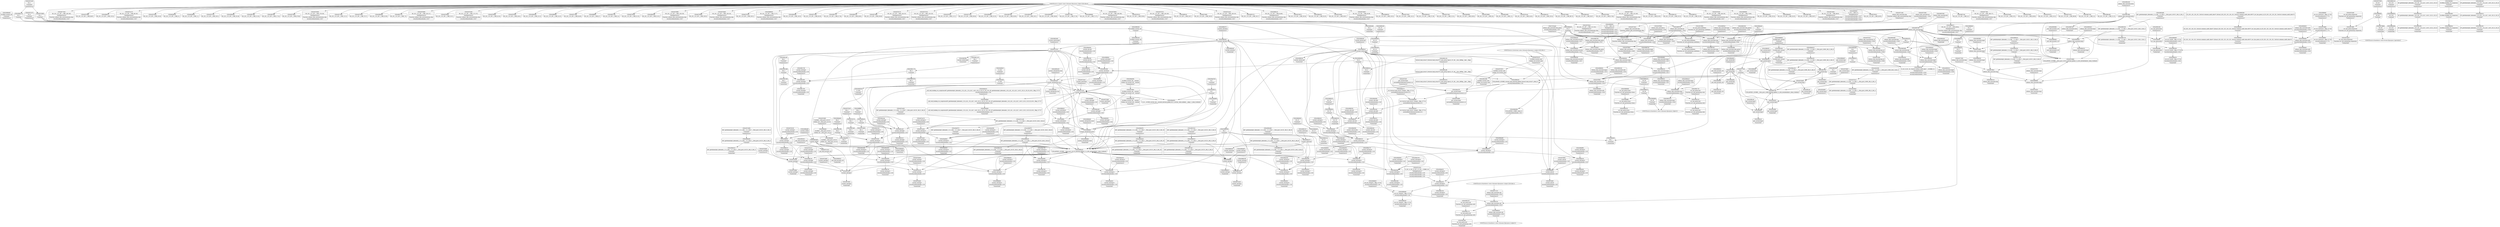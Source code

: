 digraph {
	CE0x56865c0 [shape=record,shape=Mrecord,label="{CE0x56865c0|i32_0|*Constant*|*SummSink*}"]
	CE0x569d0c0 [shape=record,shape=Mrecord,label="{CE0x569d0c0|_call_void_mcount()_#3|*SummSink*}"]
	CE0x5680950 [shape=record,shape=Mrecord,label="{CE0x5680950|4:_i32,_:_CRE_4,8_|*MultipleSource*|security/selinux/hooks.c,5327|security/selinux/hooks.c,5327|security/selinux/hooks.c,5332}"]
	CE0x56ad610 [shape=record,shape=Mrecord,label="{CE0x56ad610|i8_1|*Constant*}"]
	CE0x56ba950 [shape=record,shape=Mrecord,label="{CE0x56ba950|get_current:bb|*SummSource*}"]
	CE0x63780f0 [shape=record,shape=Mrecord,label="{CE0x63780f0|80:_i32,_112:_i8*,_:_CRE_29,30_}"]
	CE0x5678cd0 [shape=record,shape=Mrecord,label="{CE0x5678cd0|current_sid:tmp2}"]
	CE0x567aec0 [shape=record,shape=Mrecord,label="{CE0x567aec0|80:_i32,_112:_i8*,_:_CRE_100,102_|*MultipleSource*|Function::selinux_shm_associate&Arg::shp::|security/selinux/hooks.c,5327}"]
	CE0x56b0910 [shape=record,shape=Mrecord,label="{CE0x56b0910|_call_void_mcount()_#3|*SummSource*}"]
	CE0x5682f80 [shape=record,shape=Mrecord,label="{CE0x5682f80|current_sid:do.body|*SummSink*}"]
	CE0x5689060 [shape=record,shape=Mrecord,label="{CE0x5689060|avc_has_perm:tclass|Function::avc_has_perm&Arg::tclass::|*SummSource*}"]
	CE0x5687e70 [shape=record,shape=Mrecord,label="{CE0x5687e70|80:_i32,_112:_i8*,_:_CRE_16,17_}"]
	CE0x56ba520 [shape=record,shape=Mrecord,label="{CE0x56ba520|current_sid:tmp24|security/selinux/hooks.c,220}"]
	CE0x5689cc0 [shape=record,shape=Mrecord,label="{CE0x5689cc0|80:_i32,_112:_i8*,_:_CRE_84,88_|*MultipleSource*|Function::selinux_shm_associate&Arg::shp::|security/selinux/hooks.c,5327}"]
	CE0x5674b90 [shape=record,shape=Mrecord,label="{CE0x5674b90|i32_1|*Constant*}"]
	CE0x568bde0 [shape=record,shape=Mrecord,label="{CE0x568bde0|selinux_shm_associate:call3|security/selinux/hooks.c,5332|*SummSink*}"]
	CE0x568db30 [shape=record,shape=Mrecord,label="{CE0x568db30|_ret_i32_%tmp24,_!dbg_!27742|security/selinux/hooks.c,220|*SummSource*}"]
	CE0x5680a60 [shape=record,shape=Mrecord,label="{CE0x5680a60|selinux_shm_associate:tmp7|security/selinux/hooks.c,5332}"]
	CE0x56b4fd0 [shape=record,shape=Mrecord,label="{CE0x56b4fd0|i64*_getelementptr_inbounds_(_11_x_i64_,_11_x_i64_*___llvm_gcov_ctr125,_i64_0,_i64_10)|*Constant*|*SummSink*}"]
	CE0x5684350 [shape=record,shape=Mrecord,label="{CE0x5684350|i64*_getelementptr_inbounds_(_2_x_i64_,_2_x_i64_*___llvm_gcov_ctr312,_i64_0,_i64_0)|*Constant*}"]
	CE0x567d070 [shape=record,shape=Mrecord,label="{CE0x567d070|80:_i32,_112:_i8*,_:_CRE_43,44_}"]
	CE0x568a350 [shape=record,shape=Mrecord,label="{CE0x568a350|80:_i32,_112:_i8*,_:_CRE_34,35_}"]
	CE0x5681560 [shape=record,shape=Mrecord,label="{CE0x5681560|i64_2|*Constant*|*SummSink*}"]
	CE0x567d400 [shape=record,shape=Mrecord,label="{CE0x567d400|80:_i32,_112:_i8*,_:_CRE_46,47_}"]
	CE0x568faf0 [shape=record,shape=Mrecord,label="{CE0x568faf0|avc_has_perm:entry}"]
	CE0x567ab40 [shape=record,shape=Mrecord,label="{CE0x567ab40|80:_i32,_112:_i8*,_:_CRE_92,96_|*MultipleSource*|Function::selinux_shm_associate&Arg::shp::|security/selinux/hooks.c,5327}"]
	CE0x56b3c20 [shape=record,shape=Mrecord,label="{CE0x56b3c20|i64*_getelementptr_inbounds_(_11_x_i64_,_11_x_i64_*___llvm_gcov_ctr125,_i64_0,_i64_9)|*Constant*|*SummSink*}"]
	CE0x5671310 [shape=record,shape=Mrecord,label="{CE0x5671310|selinux_shm_associate:call|security/selinux/hooks.c,5325|*SummSource*}"]
	CE0x56ae6d0 [shape=record,shape=Mrecord,label="{CE0x56ae6d0|current_sid:tmp13|security/selinux/hooks.c,218}"]
	CE0x5680240 [shape=record,shape=Mrecord,label="{CE0x5680240|selinux_shm_associate:sid2|security/selinux/hooks.c,5332|*SummSource*}"]
	CE0x56bac00 [shape=record,shape=Mrecord,label="{CE0x56bac00|i64*_getelementptr_inbounds_(_2_x_i64_,_2_x_i64_*___llvm_gcov_ctr98,_i64_0,_i64_0)|*Constant*}"]
	CE0x5667000 [shape=record,shape=Mrecord,label="{CE0x5667000|selinux_shm_associate:bb|*SummSource*}"]
	CE0x5688050 [shape=record,shape=Mrecord,label="{CE0x5688050|80:_i32,_112:_i8*,_:_CRE_18,19_}"]
	CE0x5663610 [shape=record,shape=Mrecord,label="{CE0x5663610|selinux_shm_associate:tmp6|security/selinux/hooks.c,5330|*SummSink*}"]
	CE0x569aba0 [shape=record,shape=Mrecord,label="{CE0x569aba0|i64_0|*Constant*|*SummSource*}"]
	CE0x569b010 [shape=record,shape=Mrecord,label="{CE0x569b010|current_sid:tmp5|security/selinux/hooks.c,218|*SummSink*}"]
	CE0x5688b10 [shape=record,shape=Mrecord,label="{CE0x5688b10|i16_28|*Constant*}"]
	CE0x5677030 [shape=record,shape=Mrecord,label="{CE0x5677030|selinux_shm_associate:tmp|*SummSource*}"]
	CE0x56f2760 [shape=record,shape=Mrecord,label="{CE0x56f2760|get_current:tmp}"]
	CE0x567d8b0 [shape=record,shape=Mrecord,label="{CE0x567d8b0|i32_64|*Constant*|*SummSink*}"]
	CE0x56c8e20 [shape=record,shape=Mrecord,label="{CE0x56c8e20|get_current:tmp2}"]
	CE0x5672030 [shape=record,shape=Mrecord,label="{CE0x5672030|80:_i32,_112:_i8*,_:_CRE_14,15_}"]
	CE0x56773c0 [shape=record,shape=Mrecord,label="{CE0x56773c0|i64_1|*Constant*}"]
	CE0x568bb30 [shape=record,shape=Mrecord,label="{CE0x568bb30|i32_3|*Constant*|*SummSink*}"]
	CE0x566e2d0 [shape=record,shape=Mrecord,label="{CE0x566e2d0|selinux_shm_associate:entry|*SummSource*}"]
	CE0x56670f0 [shape=record,shape=Mrecord,label="{CE0x56670f0|selinux_shm_associate:bb}"]
	CE0x5663680 [shape=record,shape=Mrecord,label="{CE0x5663680|selinux_shm_associate:ipc_id|security/selinux/hooks.c,5330}"]
	CE0x566fa20 [shape=record,shape=Mrecord,label="{CE0x566fa20|current_sid:tobool1|security/selinux/hooks.c,218|*SummSource*}"]
	CE0x5683e50 [shape=record,shape=Mrecord,label="{CE0x5683e50|80:_i32,_112:_i8*,_:_CRE_57,58_}"]
	CE0x5688290 [shape=record,shape=Mrecord,label="{CE0x5688290|i32_10|*Constant*|*SummSink*}"]
	CE0x56b64d0 [shape=record,shape=Mrecord,label="{CE0x56b64d0|i32_218|*Constant*|*SummSink*}"]
	CE0x5679ef0 [shape=record,shape=Mrecord,label="{CE0x5679ef0|current_sid:sid|security/selinux/hooks.c,220|*SummSink*}"]
	CE0x5668cf0 [shape=record,shape=Mrecord,label="{CE0x5668cf0|get_current:entry|*SummSource*}"]
	CE0x567df20 [shape=record,shape=Mrecord,label="{CE0x567df20|avc_has_perm:auditdata|Function::avc_has_perm&Arg::auditdata::}"]
	CE0x5681f40 [shape=record,shape=Mrecord,label="{CE0x5681f40|current_sid:tmp9|security/selinux/hooks.c,218|*SummSource*}"]
	CE0x5671f40 [shape=record,shape=Mrecord,label="{CE0x5671f40|80:_i32,_112:_i8*,_:_CRE_13,14_}"]
	CE0x567beb0 [shape=record,shape=Mrecord,label="{CE0x567beb0|current_sid:tmp7|security/selinux/hooks.c,218|*SummSink*}"]
	CE0x56b34c0 [shape=record,shape=Mrecord,label="{CE0x56b34c0|i8*_getelementptr_inbounds_(_45_x_i8_,_45_x_i8_*_.str12,_i32_0,_i32_0)|*Constant*}"]
	CE0x5678f10 [shape=record,shape=Mrecord,label="{CE0x5678f10|current_sid:tmp3}"]
	CE0x5662d00 [shape=record,shape=Mrecord,label="{CE0x5662d00|i8_4|*Constant*|*SummSource*}"]
	CE0x5681c30 [shape=record,shape=Mrecord,label="{CE0x5681c30|%struct.task_struct*_(%struct.task_struct**)*_asm_movq_%gs:$_1:P_,$0_,_r,im,_dirflag_,_fpsr_,_flags_|*SummSource*}"]
	CE0x5666d20 [shape=record,shape=Mrecord,label="{CE0x5666d20|selinux_shm_associate:call|security/selinux/hooks.c,5325|*SummSink*}"]
	CE0x566bdb0 [shape=record,shape=Mrecord,label="{CE0x566bdb0|current_sid:land.lhs.true2|*SummSink*}"]
	CE0x56b61e0 [shape=record,shape=Mrecord,label="{CE0x56b61e0|i32_218|*Constant*|*SummSource*}"]
	CE0x567b510 [shape=record,shape=Mrecord,label="{CE0x567b510|current_sid:tmp6|security/selinux/hooks.c,218|*SummSource*}"]
	CE0x56b5230 [shape=record,shape=Mrecord,label="{CE0x56b5230|current_sid:tmp20|security/selinux/hooks.c,218|*SummSource*}"]
	CE0x5681d10 [shape=record,shape=Mrecord,label="{CE0x5681d10|%struct.task_struct*_(%struct.task_struct**)*_asm_movq_%gs:$_1:P_,$0_,_r,im,_dirflag_,_fpsr_,_flags_|*SummSink*}"]
	CE0x56af370 [shape=record,shape=Mrecord,label="{CE0x56af370|i64*_getelementptr_inbounds_(_11_x_i64_,_11_x_i64_*___llvm_gcov_ctr125,_i64_0,_i64_8)|*Constant*|*SummSink*}"]
	CE0x567a320 [shape=record,shape=Mrecord,label="{CE0x567a320|0:_i32,_4:_i32,_8:_i32,_12:_i32,_:_CMRE_4,8_|*MultipleSource*|security/selinux/hooks.c,218|security/selinux/hooks.c,218|security/selinux/hooks.c,220}"]
	CE0x56814f0 [shape=record,shape=Mrecord,label="{CE0x56814f0|i64_2|*Constant*|*SummSource*}"]
	CE0x568b4b0 [shape=record,shape=Mrecord,label="{CE0x568b4b0|_ret_i32_%tmp24,_!dbg_!27742|security/selinux/hooks.c,220}"]
	CE0x5685b00 [shape=record,shape=Mrecord,label="{CE0x5685b00|selinux_shm_associate:tmp2}"]
	CE0x5678db0 [shape=record,shape=Mrecord,label="{CE0x5678db0|current_sid:tmp2|*SummSink*}"]
	CE0x566bd40 [shape=record,shape=Mrecord,label="{CE0x566bd40|current_sid:land.lhs.true2|*SummSource*}"]
	CE0x569df70 [shape=record,shape=Mrecord,label="{CE0x569df70|i64*_getelementptr_inbounds_(_11_x_i64_,_11_x_i64_*___llvm_gcov_ctr125,_i64_0,_i64_6)|*Constant*|*SummSource*}"]
	CE0x5683f80 [shape=record,shape=Mrecord,label="{CE0x5683f80|80:_i32,_112:_i8*,_:_CRE_58,59_}"]
	CE0x56842e0 [shape=record,shape=Mrecord,label="{CE0x56842e0|selinux_shm_associate:bb|*SummSink*}"]
	CE0x5663000 [shape=record,shape=Mrecord,label="{CE0x5663000|selinux_shm_associate:shm_perm1|security/selinux/hooks.c,5330}"]
	CE0x56b4540 [shape=record,shape=Mrecord,label="{CE0x56b4540|current_sid:tmp18|security/selinux/hooks.c,218|*SummSource*}"]
	CE0x567b980 [shape=record,shape=Mrecord,label="{CE0x567b980|80:_i32,_112:_i8*,_:_CRE_8,9_}"]
	CE0x6d246f0 [shape=record,shape=Mrecord,label="{CE0x6d246f0|80:_i32,_112:_i8*,_:_CRE_2,3_}"]
	CE0x56be0e0 [shape=record,shape=Mrecord,label="{CE0x56be0e0|current_sid:tmp23|security/selinux/hooks.c,218|*SummSink*}"]
	CE0x56884a0 [shape=record,shape=Mrecord,label="{CE0x56884a0|selinux_shm_associate:security|security/selinux/hooks.c,5327}"]
	CE0x567d1a0 [shape=record,shape=Mrecord,label="{CE0x567d1a0|80:_i32,_112:_i8*,_:_CRE_44,45_}"]
	CE0x568a220 [shape=record,shape=Mrecord,label="{CE0x568a220|80:_i32,_112:_i8*,_:_CRE_33,34_}"]
	CE0x5673d60 [shape=record,shape=Mrecord,label="{CE0x5673d60|80:_i32,_112:_i8*,_:_CRE_69,70_}"]
	CE0x56b40c0 [shape=record,shape=Mrecord,label="{CE0x56b40c0|current_sid:tmp17|security/selinux/hooks.c,218|*SummSink*}"]
	CE0x5683cd0 [shape=record,shape=Mrecord,label="{CE0x5683cd0|80:_i32,_112:_i8*,_:_CRE_56,57_}"]
	CE0x567a5b0 [shape=record,shape=Mrecord,label="{CE0x567a5b0|get_current:bb}"]
	CE0x5699430 [shape=record,shape=Mrecord,label="{CE0x5699430|current_sid:do.end|*SummSource*}"]
	CE0x567da20 [shape=record,shape=Mrecord,label="{CE0x567da20|avc_has_perm:requested|Function::avc_has_perm&Arg::requested::|*SummSink*}"]
	CE0x5672cd0 [shape=record,shape=Mrecord,label="{CE0x5672cd0|selinux_shm_associate:shp|Function::selinux_shm_associate&Arg::shp::|*SummSource*}"]
	CE0x5675590 [shape=record,shape=Mrecord,label="{CE0x5675590|selinux_shm_associate:ad|security/selinux/hooks.c, 5324|*SummSource*}"]
	CE0x56703b0 [shape=record,shape=Mrecord,label="{CE0x56703b0|80:_i32,_112:_i8*,_:_CRE_47,48_}"]
	CE0x5677be0 [shape=record,shape=Mrecord,label="{CE0x5677be0|80:_i32,_112:_i8*,_:_CRE_152,160_|*MultipleSource*|Function::selinux_shm_associate&Arg::shp::|security/selinux/hooks.c,5327}"]
	CE0x5681480 [shape=record,shape=Mrecord,label="{CE0x5681480|i64_2|*Constant*}"]
	CE0x567c200 [shape=record,shape=Mrecord,label="{CE0x567c200|80:_i32,_112:_i8*,_:_CRE_61,62_}"]
	CE0x56885d0 [shape=record,shape=Mrecord,label="{CE0x56885d0|selinux_shm_associate:security|security/selinux/hooks.c,5327|*SummSink*}"]
	CE0x568a130 [shape=record,shape=Mrecord,label="{CE0x568a130|80:_i32,_112:_i8*,_:_CRE_32,33_}"]
	CE0x5695dc0 [shape=record,shape=Mrecord,label="{CE0x5695dc0|_ret_%struct.task_struct*_%tmp4,_!dbg_!27714|./arch/x86/include/asm/current.h,14|*SummSink*}"]
	CE0x569a2b0 [shape=record,shape=Mrecord,label="{CE0x569a2b0|current_sid:tmp8|security/selinux/hooks.c,218}"]
	CE0x566f150 [shape=record,shape=Mrecord,label="{CE0x566f150|80:_i32,_112:_i8*,_:_CRE_25,26_}"]
	CE0x56ad7e0 [shape=record,shape=Mrecord,label="{CE0x56ad7e0|i8_1|*Constant*|*SummSource*}"]
	CE0x5688850 [shape=record,shape=Mrecord,label="{CE0x5688850|selinux_shm_associate:tmp4|security/selinux/hooks.c,5327|*SummSink*}"]
	CE0x5670880 [shape=record,shape=Mrecord,label="{CE0x5670880|get_current:tmp4|./arch/x86/include/asm/current.h,14|*SummSink*}"]
	CE0x567ee00 [shape=record,shape=Mrecord,label="{CE0x567ee00|current_sid:tmp15|security/selinux/hooks.c,218}"]
	CE0x56bd3b0 [shape=record,shape=Mrecord,label="{CE0x56bd3b0|COLLAPSED:_CMRE:_elem_0::|security/selinux/hooks.c,218}"]
	CE0x56ae7b0 [shape=record,shape=Mrecord,label="{CE0x56ae7b0|current_sid:tmp13|security/selinux/hooks.c,218|*SummSink*}"]
	CE0x56993c0 [shape=record,shape=Mrecord,label="{CE0x56993c0|current_sid:do.end}"]
	CE0x56b6050 [shape=record,shape=Mrecord,label="{CE0x56b6050|GLOBAL:lockdep_rcu_suspicious|*Constant*|*SummSink*}"]
	CE0x5678540 [shape=record,shape=Mrecord,label="{CE0x5678540|80:_i32,_112:_i8*,_:_CRE_184,192_|*MultipleSource*|Function::selinux_shm_associate&Arg::shp::|security/selinux/hooks.c,5327}"]
	CE0x567db80 [shape=record,shape=Mrecord,label="{CE0x567db80|_ret_i32_%retval.0,_!dbg_!27728|security/selinux/avc.c,775}"]
	CE0x56899d0 [shape=record,shape=Mrecord,label="{CE0x56899d0|80:_i32,_112:_i8*,_:_CRE_76,80_|*MultipleSource*|Function::selinux_shm_associate&Arg::shp::|security/selinux/hooks.c,5327}"]
	CE0x568a820 [shape=record,shape=Mrecord,label="{CE0x568a820|80:_i32,_112:_i8*,_:_CRE_53,54_}"]
	CE0x568a950 [shape=record,shape=Mrecord,label="{CE0x568a950|80:_i32,_112:_i8*,_:_CRE_54,55_}"]
	CE0x5663d80 [shape=record,shape=Mrecord,label="{CE0x5663d80|avc_has_perm:entry|*SummSink*}"]
	CE0x5672bc0 [shape=record,shape=Mrecord,label="{CE0x5672bc0|selinux_shm_associate:shp|Function::selinux_shm_associate&Arg::shp::}"]
	CE0x5690e80 [shape=record,shape=Mrecord,label="{CE0x5690e80|i32_0|*Constant*}"]
	CE0x56aea40 [shape=record,shape=Mrecord,label="{CE0x56aea40|current_sid:tmp14|security/selinux/hooks.c,218}"]
	CE0x5688160 [shape=record,shape=Mrecord,label="{CE0x5688160|i32_10|*Constant*|*SummSource*}"]
	CE0x5687940 [shape=record,shape=Mrecord,label="{CE0x5687940|80:_i32,_112:_i8*,_:_CRE_36,37_}"]
	CE0x568f4d0 [shape=record,shape=Mrecord,label="{CE0x568f4d0|selinux_shm_associate:type|security/selinux/hooks.c,5329}"]
	CE0x56636f0 [shape=record,shape=Mrecord,label="{CE0x56636f0|selinux_shm_associate:u|security/selinux/hooks.c,5330}"]
	CE0x567bfe0 [shape=record,shape=Mrecord,label="{CE0x567bfe0|GLOBAL:current_sid.__warned|Global_var:current_sid.__warned}"]
	CE0x567f1f0 [shape=record,shape=Mrecord,label="{CE0x567f1f0|get_current:tmp4|./arch/x86/include/asm/current.h,14|*SummSource*}"]
	CE0x567a940 [shape=record,shape=Mrecord,label="{CE0x567a940|80:_i32,_112:_i8*,_:_CRE_88,92_|*MultipleSource*|Function::selinux_shm_associate&Arg::shp::|security/selinux/hooks.c,5327}"]
	CE0x567e1d0 [shape=record,shape=Mrecord,label="{CE0x567e1d0|i64*_getelementptr_inbounds_(_11_x_i64_,_11_x_i64_*___llvm_gcov_ctr125,_i64_0,_i64_8)|*Constant*}"]
	CE0x567a6e0 [shape=record,shape=Mrecord,label="{CE0x567a6e0|selinux_shm_associate:tmp3}"]
	CE0x5681af0 [shape=record,shape=Mrecord,label="{CE0x5681af0|%struct.task_struct*_(%struct.task_struct**)*_asm_movq_%gs:$_1:P_,$0_,_r,im,_dirflag_,_fpsr_,_flags_}"]
	CE0x5675460 [shape=record,shape=Mrecord,label="{CE0x5675460|current_sid:if.then|*SummSink*}"]
	CE0x56b53d0 [shape=record,shape=Mrecord,label="{CE0x56b53d0|current_sid:tmp20|security/selinux/hooks.c,218|*SummSink*}"]
	CE0x5680bd0 [shape=record,shape=Mrecord,label="{CE0x5680bd0|selinux_shm_associate:call3|security/selinux/hooks.c,5332}"]
	CE0x5685730 [shape=record,shape=Mrecord,label="{CE0x5685730|i64*_getelementptr_inbounds_(_2_x_i64_,_2_x_i64_*___llvm_gcov_ctr312,_i64_0,_i64_1)|*Constant*|*SummSink*}"]
	CE0x567ea50 [shape=record,shape=Mrecord,label="{CE0x567ea50|i64*_getelementptr_inbounds_(_11_x_i64_,_11_x_i64_*___llvm_gcov_ctr125,_i64_0,_i64_8)|*Constant*|*SummSource*}"]
	CE0x56697a0 [shape=record,shape=Mrecord,label="{CE0x56697a0|selinux_shm_associate:entry|*SummSink*}"]
	CE0x56808e0 [shape=record,shape=Mrecord,label="{CE0x56808e0|4:_i32,_:_CRE_0,2_|*MultipleSource*|security/selinux/hooks.c,5327|security/selinux/hooks.c,5327|security/selinux/hooks.c,5332}"]
	CE0x56fece0 [shape=record,shape=Mrecord,label="{CE0x56fece0|get_current:tmp3|*SummSink*}"]
	CE0x569b7d0 [shape=record,shape=Mrecord,label="{CE0x569b7d0|current_sid:tmp1|*SummSource*}"]
	CE0x5681070 [shape=record,shape=Mrecord,label="{CE0x5681070|selinux_shm_associate:tmp7|security/selinux/hooks.c,5332|*SummSink*}"]
	CE0x5666cb0 [shape=record,shape=Mrecord,label="{CE0x5666cb0|GLOBAL:current_sid|*Constant*}"]
	CE0x56b72a0 [shape=record,shape=Mrecord,label="{CE0x56b72a0|i64*_getelementptr_inbounds_(_11_x_i64_,_11_x_i64_*___llvm_gcov_ctr125,_i64_0,_i64_0)|*Constant*|*SummSink*}"]
	CE0x56862d0 [shape=record,shape=Mrecord,label="{CE0x56862d0|i64_1|*Constant*}"]
	CE0x5668ab0 [shape=record,shape=Mrecord,label="{CE0x5668ab0|GLOBAL:get_current|*Constant*|*SummSink*}"]
	CE0x5670610 [shape=record,shape=Mrecord,label="{CE0x5670610|80:_i32,_112:_i8*,_:_CRE_49,50_}"]
	CE0x56872a0 [shape=record,shape=Mrecord,label="{CE0x56872a0|80:_i32,_112:_i8*,_:_CRE_4,5_}"]
	CE0x569e220 [shape=record,shape=Mrecord,label="{CE0x569e220|i64*_getelementptr_inbounds_(_11_x_i64_,_11_x_i64_*___llvm_gcov_ctr125,_i64_0,_i64_6)|*Constant*|*SummSink*}"]
	CE0x568f780 [shape=record,shape=Mrecord,label="{CE0x568f780|selinux_shm_associate:type|security/selinux/hooks.c,5329|*SummSink*}"]
	CE0x56bd950 [shape=record,shape=Mrecord,label="{CE0x56bd950|current_sid:tmp22|security/selinux/hooks.c,218}"]
	CE0x5662e90 [shape=record,shape=Mrecord,label="{CE0x5662e90|i8_4|*Constant*|*SummSink*}"]
	CE0x56b35f0 [shape=record,shape=Mrecord,label="{CE0x56b35f0|i8*_getelementptr_inbounds_(_45_x_i8_,_45_x_i8_*_.str12,_i32_0,_i32_0)|*Constant*|*SummSink*}"]
	CE0x5670a70 [shape=record,shape=Mrecord,label="{CE0x5670a70|GLOBAL:current_task|Global_var:current_task|*SummSource*}"]
	CE0x5682eb0 [shape=record,shape=Mrecord,label="{CE0x5682eb0|current_sid:do.body|*SummSource*}"]
	CE0x56c86a0 [shape=record,shape=Mrecord,label="{CE0x56c86a0|i64*_getelementptr_inbounds_(_2_x_i64_,_2_x_i64_*___llvm_gcov_ctr98,_i64_0,_i64_1)|*Constant*|*SummSink*}"]
	CE0x5677fa0 [shape=record,shape=Mrecord,label="{CE0x5677fa0|80:_i32,_112:_i8*,_:_CRE_168,172_|*MultipleSource*|Function::selinux_shm_associate&Arg::shp::|security/selinux/hooks.c,5327}"]
	CE0x568e310 [shape=record,shape=Mrecord,label="{CE0x568e310|selinux_shm_associate:tmp|*SummSink*}"]
	CE0x567ba40 [shape=record,shape=Mrecord,label="{CE0x567ba40|80:_i32,_112:_i8*,_:_CRE_9,10_}"]
	CE0x56704e0 [shape=record,shape=Mrecord,label="{CE0x56704e0|80:_i32,_112:_i8*,_:_CRE_48,49_}"]
	CE0x56c8590 [shape=record,shape=Mrecord,label="{CE0x56c8590|i64*_getelementptr_inbounds_(_2_x_i64_,_2_x_i64_*___llvm_gcov_ctr98,_i64_0,_i64_1)|*Constant*|*SummSource*}"]
	CE0x567d7d0 [shape=record,shape=Mrecord,label="{CE0x567d7d0|i32_64|*Constant*|*SummSource*}"]
	CE0x5676570 [shape=record,shape=Mrecord,label="{CE0x5676570|80:_i32,_112:_i8*,_:_CRE_41,42_}"]
	CE0x569c690 [shape=record,shape=Mrecord,label="{CE0x569c690|current_sid:call4|security/selinux/hooks.c,218|*SummSource*}"]
	CE0x56be270 [shape=record,shape=Mrecord,label="{CE0x56be270|i32_1|*Constant*}"]
	CE0x5689800 [shape=record,shape=Mrecord,label="{CE0x5689800|i32_10|*Constant*}"]
	CE0x56ba7a0 [shape=record,shape=Mrecord,label="{CE0x56ba7a0|current_sid:tmp24|security/selinux/hooks.c,220|*SummSink*}"]
	CE0x5673c30 [shape=record,shape=Mrecord,label="{CE0x5673c30|80:_i32,_112:_i8*,_:_CRE_68,69_}"]
	CE0x5687340 [shape=record,shape=Mrecord,label="{CE0x5687340|80:_i32,_112:_i8*,_:_CRE_5,6_}"]
	CE0x56859d0 [shape=record,shape=Mrecord,label="{CE0x56859d0|_call_void_mcount()_#3|*SummSink*}"]
	CE0x5672b50 [shape=record,shape=Mrecord,label="{CE0x5672b50|selinux_shm_associate:shp|Function::selinux_shm_associate&Arg::shp::|*SummSink*}"]
	CE0x5676a90 [shape=record,shape=Mrecord,label="{CE0x5676a90|get_current:tmp1}"]
	CE0x5671010 [shape=record,shape=Mrecord,label="{CE0x5671010|_call_void_mcount()_#3}"]
	CE0x56ad0e0 [shape=record,shape=Mrecord,label="{CE0x56ad0e0|current_sid:tmp16|security/selinux/hooks.c,218}"]
	CE0x567df90 [shape=record,shape=Mrecord,label="{CE0x567df90|avc_has_perm:auditdata|Function::avc_has_perm&Arg::auditdata::|*SummSource*}"]
	"CONST[source:2(external),value:2(dynamic)][purpose:{subject}][SrcIdx:1]"
	CE0x568cab0 [shape=record,shape=Mrecord,label="{CE0x568cab0|80:_i32,_112:_i8*,_:_CRE_21,22_}"]
	CE0x5691090 [shape=record,shape=Mrecord,label="{CE0x5691090|current_sid:tobool|security/selinux/hooks.c,218}"]
	CE0x56860d0 [shape=record,shape=Mrecord,label="{CE0x56860d0|_call_void_mcount()_#3}"]
	CE0x5696d40 [shape=record,shape=Mrecord,label="{CE0x5696d40|current_sid:call|security/selinux/hooks.c,218|*SummSink*}"]
	CE0x5677dc0 [shape=record,shape=Mrecord,label="{CE0x5677dc0|80:_i32,_112:_i8*,_:_CRE_160,168_|*MultipleSource*|Function::selinux_shm_associate&Arg::shp::|security/selinux/hooks.c,5327}"]
	CE0x56b5040 [shape=record,shape=Mrecord,label="{CE0x56b5040|current_sid:tmp19|security/selinux/hooks.c,218|*SummSink*}"]
	CE0x56b8d30 [shape=record,shape=Mrecord,label="{CE0x56b8d30|i32_22|*Constant*}"]
	CE0x5673980 [shape=record,shape=Mrecord,label="{CE0x5673980|80:_i32,_112:_i8*,_:_CRE_66,67_}"]
	CE0x568c3c0 [shape=record,shape=Mrecord,label="{CE0x568c3c0|avc_has_perm:ssid|Function::avc_has_perm&Arg::ssid::|*SummSource*}"]
	CE0x56f5ca0 [shape=record,shape=Mrecord,label="{CE0x56f5ca0|get_current:tmp1|*SummSink*}"]
	CE0x566ef70 [shape=record,shape=Mrecord,label="{CE0x566ef70|80:_i32,_112:_i8*,_:_CRE_23,24_}"]
	CE0x567ac70 [shape=record,shape=Mrecord,label="{CE0x567ac70|80:_i32,_112:_i8*,_:_CRE_96,100_|*MultipleSource*|Function::selinux_shm_associate&Arg::shp::|security/selinux/hooks.c,5327}"]
	CE0x5668950 [shape=record,shape=Mrecord,label="{CE0x5668950|GLOBAL:get_current|*Constant*|*SummSource*}"]
	CE0x56bd520 [shape=record,shape=Mrecord,label="{CE0x56bd520|current_sid:security|security/selinux/hooks.c,218}"]
	CE0x567d2d0 [shape=record,shape=Mrecord,label="{CE0x567d2d0|80:_i32,_112:_i8*,_:_CRE_45,46_}"]
	CE0x56ae130 [shape=record,shape=Mrecord,label="{CE0x56ae130|_call_void_mcount()_#3|*SummSink*}"]
	CE0x567ff50 [shape=record,shape=Mrecord,label="{CE0x567ff50|selinux_shm_associate:sid2|security/selinux/hooks.c,5332}"]
	CE0x56ade10 [shape=record,shape=Mrecord,label="{CE0x56ade10|_call_void_lockdep_rcu_suspicious(i8*_getelementptr_inbounds_(_25_x_i8_,_25_x_i8_*_.str3,_i32_0,_i32_0),_i32_218,_i8*_getelementptr_inbounds_(_45_x_i8_,_45_x_i8_*_.str12,_i32_0,_i32_0))_#10,_!dbg_!27727|security/selinux/hooks.c,218|*SummSource*}"]
	CE0x56b47f0 [shape=record,shape=Mrecord,label="{CE0x56b47f0|current_sid:tmp19|security/selinux/hooks.c,218}"]
	CE0x6a49a50 [shape=record,shape=Mrecord,label="{CE0x6a49a50|80:_i32,_112:_i8*,_:_CRE_0,1_}"]
	CE0x56adda0 [shape=record,shape=Mrecord,label="{CE0x56adda0|_call_void_lockdep_rcu_suspicious(i8*_getelementptr_inbounds_(_25_x_i8_,_25_x_i8_*_.str3,_i32_0,_i32_0),_i32_218,_i8*_getelementptr_inbounds_(_45_x_i8_,_45_x_i8_*_.str12,_i32_0,_i32_0))_#10,_!dbg_!27727|security/selinux/hooks.c,218}"]
	CE0x569e930 [shape=record,shape=Mrecord,label="{CE0x569e930|current_sid:call|security/selinux/hooks.c,218|*SummSource*}"]
	CE0x5668e70 [shape=record,shape=Mrecord,label="{CE0x5668e70|_ret_%struct.task_struct*_%tmp4,_!dbg_!27714|./arch/x86/include/asm/current.h,14|*SummSource*}"]
	CE0x6a499e0 [shape=record,shape=Mrecord,label="{CE0x6a499e0|80:_i32,_112:_i8*,_:_CRE_1,2_}"]
	CE0x5670740 [shape=record,shape=Mrecord,label="{CE0x5670740|80:_i32,_112:_i8*,_:_CRE_50,51_}"]
	CE0x5696fe0 [shape=record,shape=Mrecord,label="{CE0x5696fe0|current_sid:tobool|security/selinux/hooks.c,218|*SummSource*}"]
	CE0x56aec40 [shape=record,shape=Mrecord,label="{CE0x56aec40|current_sid:tmp14|security/selinux/hooks.c,218|*SummSource*}"]
	CE0x5679fe0 [shape=record,shape=Mrecord,label="{CE0x5679fe0|current_sid:sid|security/selinux/hooks.c,220|*SummSource*}"]
	CE0x568a480 [shape=record,shape=Mrecord,label="{CE0x568a480|80:_i32,_112:_i8*,_:_CRE_35,36_}"]
	CE0x5688ef0 [shape=record,shape=Mrecord,label="{CE0x5688ef0|i32_64|*Constant*}"]
	CE0x5687d80 [shape=record,shape=Mrecord,label="{CE0x5687d80|80:_i32,_112:_i8*,_:_CRE_15,16_}"]
	CE0x5687f60 [shape=record,shape=Mrecord,label="{CE0x5687f60|80:_i32,_112:_i8*,_:_CRE_17,18_}"]
	CE0x567fc40 [shape=record,shape=Mrecord,label="{CE0x567fc40|selinux_shm_associate:ipc_id|security/selinux/hooks.c,5330|*SummSource*}"]
	CE0x569d8c0 [shape=record,shape=Mrecord,label="{CE0x569d8c0|current_sid:tmp12|security/selinux/hooks.c,218}"]
	CE0x5689220 [shape=record,shape=Mrecord,label="{CE0x5689220|selinux_shm_associate:tmp5|security/selinux/hooks.c,5327}"]
	CE0x56742e0 [shape=record,shape=Mrecord,label="{CE0x56742e0|current_sid:tmp1|*SummSink*}"]
	CE0x569cfc0 [shape=record,shape=Mrecord,label="{CE0x569cfc0|_call_void_mcount()_#3|*SummSource*}"]
	CE0x5669080 [shape=record,shape=Mrecord,label="{CE0x5669080|_ret_%struct.task_struct*_%tmp4,_!dbg_!27714|./arch/x86/include/asm/current.h,14}"]
	CE0x56b4c70 [shape=record,shape=Mrecord,label="{CE0x56b4c70|current_sid:tmp19|security/selinux/hooks.c,218|*SummSource*}"]
	CE0x56af0c0 [shape=record,shape=Mrecord,label="{CE0x56af0c0|i1_true|*Constant*|*SummSource*}"]
	"CONST[source:0(mediator),value:2(dynamic)][purpose:{object}]"
	CE0x56bdf60 [shape=record,shape=Mrecord,label="{CE0x56bdf60|current_sid:tmp23|security/selinux/hooks.c,218|*SummSource*}"]
	CE0x56bd1c0 [shape=record,shape=Mrecord,label="{CE0x56bd1c0|i32_22|*Constant*|*SummSink*}"]
	CE0x56869b0 [shape=record,shape=Mrecord,label="{CE0x56869b0|current_sid:tmp}"]
	CE0x567dc90 [shape=record,shape=Mrecord,label="{CE0x567dc90|avc_has_perm:requested|Function::avc_has_perm&Arg::requested::|*SummSource*}"]
	CE0x5673b00 [shape=record,shape=Mrecord,label="{CE0x5673b00|80:_i32,_112:_i8*,_:_CRE_67,68_}"]
	CE0x5686780 [shape=record,shape=Mrecord,label="{CE0x5686780|selinux_shm_associate:shm_perm|security/selinux/hooks.c,5327}"]
	CE0x56893d0 [shape=record,shape=Mrecord,label="{CE0x56893d0|0:_i8,_8:_i32,_24:_%struct.selinux_audit_data*,_:_SCMRE_0,1_|*MultipleSource*|security/selinux/hooks.c,5329|security/selinux/hooks.c, 5324}"]
	CE0x56795a0 [shape=record,shape=Mrecord,label="{CE0x56795a0|80:_i32,_112:_i8*,_:_CRE_112,120_|*MultipleSource*|Function::selinux_shm_associate&Arg::shp::|security/selinux/hooks.c,5327}"]
	CE0x5678360 [shape=record,shape=Mrecord,label="{CE0x5678360|80:_i32,_112:_i8*,_:_CRE_176,184_|*MultipleSource*|Function::selinux_shm_associate&Arg::shp::|security/selinux/hooks.c,5327}"]
	CE0x569b150 [shape=record,shape=Mrecord,label="{CE0x569b150|current_sid:tmp6|security/selinux/hooks.c,218}"]
	CE0x56ade80 [shape=record,shape=Mrecord,label="{CE0x56ade80|_call_void_lockdep_rcu_suspicious(i8*_getelementptr_inbounds_(_25_x_i8_,_25_x_i8_*_.str3,_i32_0,_i32_0),_i32_218,_i8*_getelementptr_inbounds_(_45_x_i8_,_45_x_i8_*_.str12,_i32_0,_i32_0))_#10,_!dbg_!27727|security/selinux/hooks.c,218|*SummSink*}"]
	CE0x5671e80 [shape=record,shape=Mrecord,label="{CE0x5671e80|80:_i32,_112:_i8*,_:_CRE_12,13_}"]
	CE0x568b240 [shape=record,shape=Mrecord,label="{CE0x568b240|GLOBAL:current_sid|*Constant*|*SummSink*}"]
	CE0x56ae740 [shape=record,shape=Mrecord,label="{CE0x56ae740|current_sid:tmp13|security/selinux/hooks.c,218|*SummSource*}"]
	CE0x56b38c0 [shape=record,shape=Mrecord,label="{CE0x56b38c0|i64*_getelementptr_inbounds_(_11_x_i64_,_11_x_i64_*___llvm_gcov_ctr125,_i64_0,_i64_9)|*Constant*}"]
	CE0x5673e90 [shape=record,shape=Mrecord,label="{CE0x5673e90|80:_i32,_112:_i8*,_:_CRE_70,71_}"]
	CE0x569dbb0 [shape=record,shape=Mrecord,label="{CE0x569dbb0|current_sid:tmp12|security/selinux/hooks.c,218|*SummSink*}"]
	CE0x7323aa0 [shape=record,shape=Mrecord,label="{CE0x7323aa0|selinux_shm_associate:shm_perm|security/selinux/hooks.c,5327|*SummSource*}"]
	CE0x56ad360 [shape=record,shape=Mrecord,label="{CE0x56ad360|current_sid:tmp16|security/selinux/hooks.c,218|*SummSource*}"]
	CE0x56f27d0 [shape=record,shape=Mrecord,label="{CE0x56f27d0|COLLAPSED:_GCMRE___llvm_gcov_ctr98_internal_global_2_x_i64_zeroinitializer:_elem_0:default:}"]
	"CONST[source:1(input),value:2(dynamic)][purpose:{object}][SrcIdx:0]"
	CE0x56aeef0 [shape=record,shape=Mrecord,label="{CE0x56aeef0|i1_true|*Constant*}"]
	CE0x569a650 [shape=record,shape=Mrecord,label="{CE0x569a650|0:_i8,_:_GCMR_current_sid.__warned_internal_global_i8_0,_section_.data.unlikely_,_align_1:_elem_0:default:}"]
	CE0x569ad50 [shape=record,shape=Mrecord,label="{CE0x569ad50|i64_0|*Constant*|*SummSink*}"]
	CE0x56640c0 [shape=record,shape=Mrecord,label="{CE0x56640c0|selinux_shm_associate:tmp6|security/selinux/hooks.c,5330|*SummSource*}"]
	CE0x5680ec0 [shape=record,shape=Mrecord,label="{CE0x5680ec0|selinux_shm_associate:tmp7|security/selinux/hooks.c,5332|*SummSource*}"]
	CE0x5670eb0 [shape=record,shape=Mrecord,label="{CE0x5670eb0|current_sid:tmp3|*SummSource*}"]
	CE0x56afd90 [shape=record,shape=Mrecord,label="{CE0x56afd90|current_sid:tmp8|security/selinux/hooks.c,218|*SummSource*}"]
	CE0x5685be0 [shape=record,shape=Mrecord,label="{CE0x5685be0|selinux_shm_associate:tmp2|*SummSource*}"]
	CE0x5670f50 [shape=record,shape=Mrecord,label="{CE0x5670f50|current_sid:tmp3|*SummSink*}"]
	CE0x5675520 [shape=record,shape=Mrecord,label="{CE0x5675520|current_sid:do.body}"]
	CE0x5676fc0 [shape=record,shape=Mrecord,label="{CE0x5676fc0|selinux_shm_associate:tmp}"]
	CE0x5683a90 [shape=record,shape=Mrecord,label="{CE0x5683a90|i64*_getelementptr_inbounds_(_2_x_i64_,_2_x_i64_*___llvm_gcov_ctr312,_i64_0,_i64_1)|*Constant*|*SummSource*}"]
	CE0x568aa80 [shape=record,shape=Mrecord,label="{CE0x568aa80|80:_i32,_112:_i8*,_:_CRE_55,56_}"]
	CE0x4f67120 [shape=record,shape=Mrecord,label="{CE0x4f67120|80:_i32,_112:_i8*,_:_CRE_7,8_}"]
	CE0x56b8c00 [shape=record,shape=Mrecord,label="{CE0x56b8c00|current_sid:tmp21|security/selinux/hooks.c,218|*SummSource*}"]
	CE0x568f050 [shape=record,shape=Mrecord,label="{CE0x568f050|selinux_shm_associate:tmp5|security/selinux/hooks.c,5327|*SummSink*}"]
	CE0x5666e80 [shape=record,shape=Mrecord,label="{CE0x5666e80|GLOBAL:current_sid|*Constant*|*SummSource*}"]
	CE0x5682600 [shape=record,shape=Mrecord,label="{CE0x5682600|current_sid:tmp11|security/selinux/hooks.c,218}"]
	CE0x567bd30 [shape=record,shape=Mrecord,label="{CE0x567bd30|current_sid:tmp7|security/selinux/hooks.c,218|*SummSource*}"]
	CE0x567b230 [shape=record,shape=Mrecord,label="{CE0x567b230|current_sid:tmp5|security/selinux/hooks.c,218|*SummSource*}"]
	CE0x566bb00 [shape=record,shape=Mrecord,label="{CE0x566bb00|current_sid:bb|*SummSink*}"]
	CE0x567b060 [shape=record,shape=Mrecord,label="{CE0x567b060|80:_i32,_112:_i8*,_:_CRE_104,112_|*MultipleSource*|Function::selinux_shm_associate&Arg::shp::|security/selinux/hooks.c,5327}"]
	CE0x56b5c60 [shape=record,shape=Mrecord,label="{CE0x56b5c60|i8*_getelementptr_inbounds_(_25_x_i8_,_25_x_i8_*_.str3,_i32_0,_i32_0)|*Constant*|*SummSource*}"]
	CE0x56752c0 [shape=record,shape=Mrecord,label="{CE0x56752c0|current_sid:if.then}"]
	CE0x56811e0 [shape=record,shape=Mrecord,label="{CE0x56811e0|i64_3|*Constant*|*SummSource*}"]
	CE0x56b3a90 [shape=record,shape=Mrecord,label="{CE0x56b3a90|i64*_getelementptr_inbounds_(_11_x_i64_,_11_x_i64_*___llvm_gcov_ctr125,_i64_0,_i64_9)|*Constant*|*SummSource*}"]
	CE0x56fec40 [shape=record,shape=Mrecord,label="{CE0x56fec40|get_current:tmp3|*SummSource*}"]
	CE0x5674c00 [shape=record,shape=Mrecord,label="{CE0x5674c00|i32_1|*Constant*|*SummSource*}"]
	CE0x56ba230 [shape=record,shape=Mrecord,label="{CE0x56ba230|i64*_getelementptr_inbounds_(_2_x_i64_,_2_x_i64_*___llvm_gcov_ctr98,_i64_0,_i64_0)|*Constant*|*SummSink*}"]
	CE0x5669e80 [shape=record,shape=Mrecord,label="{CE0x5669e80|_ret_i32_%call3,_!dbg_!27729|security/selinux/hooks.c,5332|*SummSource*}"]
	CE0x56c8f00 [shape=record,shape=Mrecord,label="{CE0x56c8f00|get_current:tmp2|*SummSink*}"]
	CE0x5676ba0 [shape=record,shape=Mrecord,label="{CE0x5676ba0|80:_i32,_112:_i8*,_:_CRE_10,11_}"]
	CE0x567eee0 [shape=record,shape=Mrecord,label="{CE0x567eee0|current_sid:tmp15|security/selinux/hooks.c,218|*SummSink*}"]
	CE0x5662f90 [shape=record,shape=Mrecord,label="{CE0x5662f90|selinux_shm_associate:shm_perm1|security/selinux/hooks.c,5330|*SummSink*}"]
	CE0x5678180 [shape=record,shape=Mrecord,label="{CE0x5678180|80:_i32,_112:_i8*,_:_CRE_172,176_|*MultipleSource*|Function::selinux_shm_associate&Arg::shp::|security/selinux/hooks.c,5327}"]
	CE0x56c8e90 [shape=record,shape=Mrecord,label="{CE0x56c8e90|get_current:tmp2|*SummSource*}"]
	CE0x566d4c0 [shape=record,shape=Mrecord,label="{CE0x566d4c0|i8_4|*Constant*}"]
	CE0x56b5cf0 [shape=record,shape=Mrecord,label="{CE0x56b5cf0|i8*_getelementptr_inbounds_(_25_x_i8_,_25_x_i8_*_.str3,_i32_0,_i32_0)|*Constant*|*SummSink*}"]
	CE0x567fcb0 [shape=record,shape=Mrecord,label="{CE0x567fcb0|selinux_shm_associate:ipc_id|security/selinux/hooks.c,5330|*SummSink*}"]
	CE0x566ee30 [shape=record,shape=Mrecord,label="{CE0x566ee30|i64_1|*Constant*}"]
	CE0x5699350 [shape=record,shape=Mrecord,label="{CE0x5699350|current_sid:if.end|*SummSink*}"]
	CE0x5673f70 [shape=record,shape=Mrecord,label="{CE0x5673f70|selinux_shm_associate:tmp1|*SummSource*}"]
	CE0x56b6830 [shape=record,shape=Mrecord,label="{CE0x56b6830|i32_218|*Constant*}"]
	CE0x568b300 [shape=record,shape=Mrecord,label="{CE0x568b300|current_sid:entry}"]
	CE0x56766a0 [shape=record,shape=Mrecord,label="{CE0x56766a0|80:_i32,_112:_i8*,_:_CRE_42,43_}"]
	CE0x568c170 [shape=record,shape=Mrecord,label="{CE0x568c170|avc_has_perm:ssid|Function::avc_has_perm&Arg::ssid::}"]
	CE0x56960e0 [shape=record,shape=Mrecord,label="{CE0x56960e0|i32_78|*Constant*}"]
	CE0x5681990 [shape=record,shape=Mrecord,label="{CE0x5681990|GLOBAL:current_task|Global_var:current_task|*SummSink*}"]
	CE0x5676440 [shape=record,shape=Mrecord,label="{CE0x5676440|80:_i32,_112:_i8*,_:_CRE_40,41_}"]
	CE0x5681da0 [shape=record,shape=Mrecord,label="{CE0x5681da0|i64_5|*Constant*|*SummSink*}"]
	CE0x56bd040 [shape=record,shape=Mrecord,label="{CE0x56bd040|i32_22|*Constant*|*SummSource*}"]
	CE0x56feae0 [shape=record,shape=Mrecord,label="{CE0x56feae0|get_current:tmp3}"]
	CE0x5667690 [shape=record,shape=Mrecord,label="{CE0x5667690|selinux_shm_associate:entry}"]
	CE0x56bdad0 [shape=record,shape=Mrecord,label="{CE0x56bdad0|current_sid:tmp22|security/selinux/hooks.c,218|*SummSource*}"]
	CE0x568cba0 [shape=record,shape=Mrecord,label="{CE0x568cba0|80:_i32,_112:_i8*,_:_CRE_22,23_}"]
	CE0x56bdd40 [shape=record,shape=Mrecord,label="{CE0x56bdd40|current_sid:tmp22|security/selinux/hooks.c,218|*SummSink*}"]
	CE0x56702e0 [shape=record,shape=Mrecord,label="{CE0x56702e0|i64_5|*Constant*|*SummSource*}"]
	CE0x568f5e0 [shape=record,shape=Mrecord,label="{CE0x568f5e0|selinux_shm_associate:type|security/selinux/hooks.c,5329|*SummSource*}"]
	CE0x569da30 [shape=record,shape=Mrecord,label="{CE0x569da30|current_sid:tmp12|security/selinux/hooks.c,218|*SummSource*}"]
	CE0x56aedc0 [shape=record,shape=Mrecord,label="{CE0x56aedc0|current_sid:tmp14|security/selinux/hooks.c,218|*SummSink*}"]
	CE0x566f060 [shape=record,shape=Mrecord,label="{CE0x566f060|80:_i32,_112:_i8*,_:_CRE_24,25_}"]
	CE0x56902d0 [shape=record,shape=Mrecord,label="{CE0x56902d0|_ret_i32_%call3,_!dbg_!27729|security/selinux/hooks.c,5332}"]
	CE0x567c560 [shape=record,shape=Mrecord,label="{CE0x567c560|80:_i32,_112:_i8*,_:_CRE_64,65_}"]
	CE0x5670970 [shape=record,shape=Mrecord,label="{CE0x5670970|GLOBAL:current_task|Global_var:current_task}"]
	CE0x5681600 [shape=record,shape=Mrecord,label="{CE0x5681600|current_sid:tmp4|security/selinux/hooks.c,218}"]
	CE0x4f66fe0 [shape=record,shape=Mrecord,label="{CE0x4f66fe0|80:_i32,_112:_i8*,_:_CRE_6,7_}"]
	CE0x569a180 [shape=record,shape=Mrecord,label="{CE0x569a180|GLOBAL:current_sid.__warned|Global_var:current_sid.__warned|*SummSink*}"]
	CE0x56bd590 [shape=record,shape=Mrecord,label="{CE0x56bd590|current_sid:security|security/selinux/hooks.c,218|*SummSource*}"]
	CE0x5680400 [shape=record,shape=Mrecord,label="{CE0x5680400|selinux_shm_associate:sid2|security/selinux/hooks.c,5332|*SummSink*}"]
	CE0x5685b70 [shape=record,shape=Mrecord,label="{CE0x5685b70|selinux_shm_associate:tmp2|*SummSink*}"]
	CE0x56858b0 [shape=record,shape=Mrecord,label="{CE0x56858b0|_call_void_mcount()_#3|*SummSource*}"]
	CE0x56871d0 [shape=record,shape=Mrecord,label="{CE0x56871d0|80:_i32,_112:_i8*,_:_CRE_3,4_}"]
	CE0x568b870 [shape=record,shape=Mrecord,label="{CE0x568b870|i32_3|*Constant*}"]
	CE0x568f9a0 [shape=record,shape=Mrecord,label="{CE0x568f9a0|i32_(i32,_i32,_i16,_i32,_%struct.common_audit_data*)*_bitcast_(i32_(i32,_i32,_i16,_i32,_%struct.common_audit_data.495*)*_avc_has_perm_to_i32_(i32,_i32,_i16,_i32,_%struct.common_audit_data*)*)|*Constant*|*SummSink*}"]
	CE0x56b4350 [shape=record,shape=Mrecord,label="{CE0x56b4350|current_sid:tmp18|security/selinux/hooks.c,218}"]
	CE0x5685f60 [shape=record,shape=Mrecord,label="{CE0x5685f60|selinux_shm_associate:tmp3|*SummSource*}"]
	CE0x63782d0 [shape=record,shape=Mrecord,label="{CE0x63782d0|80:_i32,_112:_i8*,_:_CRE_31,32_}"]
	CE0x5686030 [shape=record,shape=Mrecord,label="{CE0x5686030|selinux_shm_associate:tmp3|*SummSink*}"]
	CE0x56761c0 [shape=record,shape=Mrecord,label="{CE0x56761c0|i64*_getelementptr_inbounds_(_2_x_i64_,_2_x_i64_*___llvm_gcov_ctr98,_i64_0,_i64_1)|*Constant*}"]
	CE0x566ba90 [shape=record,shape=Mrecord,label="{CE0x566ba90|current_sid:bb|*SummSource*}"]
	CE0x5696230 [shape=record,shape=Mrecord,label="{CE0x5696230|i32_78|*Constant*|*SummSink*}"]
	CE0x5670270 [shape=record,shape=Mrecord,label="{CE0x5670270|i64_5|*Constant*}"]
	CE0x569b760 [shape=record,shape=Mrecord,label="{CE0x569b760|current_sid:tmp1}"]
	CE0x5689100 [shape=record,shape=Mrecord,label="{CE0x5689100|avc_has_perm:tclass|Function::avc_has_perm&Arg::tclass::|*SummSink*}"]
	CE0x5681170 [shape=record,shape=Mrecord,label="{CE0x5681170|i64_3|*Constant*}"]
	CE0x569be60 [shape=record,shape=Mrecord,label="{CE0x569be60|get_current:tmp|*SummSource*}"]
	CE0x568a5d0 [shape=record,shape=Mrecord,label="{CE0x568a5d0|80:_i32,_112:_i8*,_:_CRE_51,52_}"]
	CE0x569d7e0 [shape=record,shape=Mrecord,label="{CE0x569d7e0|current_sid:tmp11|security/selinux/hooks.c,218|*SummSink*}"]
	CE0x5668c40 [shape=record,shape=Mrecord,label="{CE0x5668c40|get_current:entry}"]
	CE0x56824d0 [shape=record,shape=Mrecord,label="{CE0x56824d0|current_sid:tmp10|security/selinux/hooks.c,218|*SummSink*}"]
	CE0x56798f0 [shape=record,shape=Mrecord,label="{CE0x56798f0|80:_i32,_112:_i8*,_:_CRE_128,136_|*MultipleSource*|Function::selinux_shm_associate&Arg::shp::|security/selinux/hooks.c,5327}"]
	CE0x568dd20 [shape=record,shape=Mrecord,label="{CE0x568dd20|i32_0|*Constant*}"]
	CE0x6378000 [shape=record,shape=Mrecord,label="{CE0x6378000|80:_i32,_112:_i8*,_:_CRE_28,29_}"]
	CE0x5678d40 [shape=record,shape=Mrecord,label="{CE0x5678d40|current_sid:tmp2|*SummSource*}"]
	CE0x5679ad0 [shape=record,shape=Mrecord,label="{CE0x5679ad0|80:_i32,_112:_i8*,_:_CRE_136,144_|*MultipleSource*|Function::selinux_shm_associate&Arg::shp::|security/selinux/hooks.c,5327}"]
	CE0x63781e0 [shape=record,shape=Mrecord,label="{CE0x63781e0|80:_i32,_112:_i8*,_:_CRE_30,31_}"]
	CE0x56965d0 [shape=record,shape=Mrecord,label="{CE0x56965d0|current_sid:cred|security/selinux/hooks.c,218|*SummSink*}"]
	CE0x5670090 [shape=record,shape=Mrecord,label="{CE0x5670090|i64_4|*Constant*|*SummSink*}"]
	CE0x5682010 [shape=record,shape=Mrecord,label="{CE0x5682010|current_sid:tmp9|security/selinux/hooks.c,218|*SummSink*}"]
	CE0x566f8c0 [shape=record,shape=Mrecord,label="{CE0x566f8c0|selinux_shm_associate:ad|security/selinux/hooks.c, 5324|*SummSink*}"]
	CE0x5686d50 [shape=record,shape=Mrecord,label="{CE0x5686d50|current_sid:tmp|*SummSink*}"]
	CE0x568b8e0 [shape=record,shape=Mrecord,label="{CE0x568b8e0|i32_3|*Constant*|*SummSource*}"]
	CE0x5683090 [shape=record,shape=Mrecord,label="{CE0x5683090|current_sid:bb}"]
	CE0x5663480 [shape=record,shape=Mrecord,label="{CE0x5663480|selinux_shm_associate:key|security/selinux/hooks.c,5330|*SummSource*}"]
	CE0x56ad960 [shape=record,shape=Mrecord,label="{CE0x56ad960|i8_1|*Constant*|*SummSink*}"]
	CE0x56b4f20 [shape=record,shape=Mrecord,label="{CE0x56b4f20|i64*_getelementptr_inbounds_(_11_x_i64_,_11_x_i64_*___llvm_gcov_ctr125,_i64_0,_i64_10)|*Constant*|*SummSource*}"]
	CE0x56ad4e0 [shape=record,shape=Mrecord,label="{CE0x56ad4e0|current_sid:tmp16|security/selinux/hooks.c,218|*SummSink*}"]
	CE0x569c4a0 [shape=record,shape=Mrecord,label="{CE0x569c4a0|current_sid:call4|security/selinux/hooks.c,218}"]
	CE0x568ef90 [shape=record,shape=Mrecord,label="{CE0x568ef90|selinux_shm_associate:tmp5|security/selinux/hooks.c,5327|*SummSource*}"]
	CE0x5663c80 [shape=record,shape=Mrecord,label="{CE0x5663c80|avc_has_perm:entry|*SummSource*}"]
	CE0x5696f10 [shape=record,shape=Mrecord,label="{CE0x5696f10|current_sid:tobool|security/selinux/hooks.c,218|*SummSink*}"]
	"CONST[source:0(mediator),value:0(static)][purpose:{operation}]"
	CE0x5686a20 [shape=record,shape=Mrecord,label="{CE0x5686a20|COLLAPSED:_GCMRE___llvm_gcov_ctr125_internal_global_11_x_i64_zeroinitializer:_elem_0:default:}"]
	CE0x568bf80 [shape=record,shape=Mrecord,label="{CE0x568bf80|i32_(i32,_i32,_i16,_i32,_%struct.common_audit_data*)*_bitcast_(i32_(i32,_i32,_i16,_i32,_%struct.common_audit_data.495*)*_avc_has_perm_to_i32_(i32,_i32,_i16,_i32,_%struct.common_audit_data*)*)|*Constant*}"]
	CE0x569c940 [shape=record,shape=Mrecord,label="{CE0x569c940|GLOBAL:get_current|*Constant*}"]
	CE0x56af240 [shape=record,shape=Mrecord,label="{CE0x56af240|i1_true|*Constant*|*SummSink*}"]
	CE0x5689930 [shape=record,shape=Mrecord,label="{CE0x5689930|80:_i32,_112:_i8*,_:_CRE_72,73_|*MultipleSource*|Function::selinux_shm_associate&Arg::shp::|security/selinux/hooks.c,5327}"]
	CE0x56b4b40 [shape=record,shape=Mrecord,label="{CE0x56b4b40|i64*_getelementptr_inbounds_(_11_x_i64_,_11_x_i64_*___llvm_gcov_ctr125,_i64_0,_i64_10)|*Constant*}"]
	CE0x567dbf0 [shape=record,shape=Mrecord,label="{CE0x567dbf0|avc_has_perm:requested|Function::avc_has_perm&Arg::requested::}"]
	CE0x568fd80 [shape=record,shape=Mrecord,label="{CE0x568fd80|_ret_i32_%retval.0,_!dbg_!27728|security/selinux/avc.c,775|*SummSource*}"]
	CE0x569a000 [shape=record,shape=Mrecord,label="{CE0x569a000|GLOBAL:current_sid.__warned|Global_var:current_sid.__warned|*SummSource*}"]
	CE0x5696530 [shape=record,shape=Mrecord,label="{CE0x5696530|current_sid:cred|security/selinux/hooks.c,218|*SummSource*}"]
	CE0x56817d0 [shape=record,shape=Mrecord,label="{CE0x56817d0|current_sid:tmp4|security/selinux/hooks.c,218|*SummSink*}"]
	CE0x568c720 [shape=record,shape=Mrecord,label="{CE0x568c720|avc_has_perm:tsid|Function::avc_has_perm&Arg::tsid::|*SummSource*}"]
	CE0x56740d0 [shape=record,shape=Mrecord,label="{CE0x56740d0|i64*_getelementptr_inbounds_(_11_x_i64_,_11_x_i64_*___llvm_gcov_ctr125,_i64_0,_i64_1)|*Constant*|*SummSource*}"]
	CE0x567bc20 [shape=record,shape=Mrecord,label="{CE0x567bc20|current_sid:tmp7|security/selinux/hooks.c,218}"]
	CE0x5663ef0 [shape=record,shape=Mrecord,label="{CE0x5663ef0|avc_has_perm:tsid|Function::avc_has_perm&Arg::tsid::|*SummSink*}"]
	CE0x5685220 [shape=record,shape=Mrecord,label="{CE0x5685220|selinux_shm_associate:call|security/selinux/hooks.c,5325}"]
	CE0x56b3c90 [shape=record,shape=Mrecord,label="{CE0x56b3c90|current_sid:tmp17|security/selinux/hooks.c,218}"]
	CE0x568ff40 [shape=record,shape=Mrecord,label="{CE0x568ff40|_ret_i32_%retval.0,_!dbg_!27728|security/selinux/avc.c,775|*SummSink*}"]
	CE0x566f790 [shape=record,shape=Mrecord,label="{CE0x566f790|selinux_shm_associate:ad|security/selinux/hooks.c, 5324}"]
	CE0x56b8f00 [shape=record,shape=Mrecord,label="{CE0x56b8f00|current_sid:sid|security/selinux/hooks.c,220}"]
	CE0x5690120 [shape=record,shape=Mrecord,label="{CE0x5690120|current_sid:if.end|*SummSource*}"]
	CE0x5685550 [shape=record,shape=Mrecord,label="{CE0x5685550|i64*_getelementptr_inbounds_(_2_x_i64_,_2_x_i64_*___llvm_gcov_ctr312,_i64_0,_i64_1)|*Constant*}"]
	CE0x567bb40 [shape=record,shape=Mrecord,label="{CE0x567bb40|current_sid:tmp6|security/selinux/hooks.c,218|*SummSink*}"]
	CE0x568c8d0 [shape=record,shape=Mrecord,label="{CE0x568c8d0|80:_i32,_112:_i8*,_:_CRE_19,20_}"]
	"CONST[source:0(mediator),value:2(dynamic)][purpose:{subject}]"
	CE0x567c300 [shape=record,shape=Mrecord,label="{CE0x567c300|80:_i32,_112:_i8*,_:_CRE_62,63_}"]
	CE0x5681310 [shape=record,shape=Mrecord,label="{CE0x5681310|i64_3|*Constant*|*SummSink*}"]
	CE0x568b440 [shape=record,shape=Mrecord,label="{CE0x568b440|current_sid:entry|*SummSink*}"]
	CE0x56630d0 [shape=record,shape=Mrecord,label="{CE0x56630d0|selinux_shm_associate:key|security/selinux/hooks.c,5330}"]
	CE0x56887e0 [shape=record,shape=Mrecord,label="{CE0x56887e0|selinux_shm_associate:tmp4|security/selinux/hooks.c,5327|*SummSource*}"]
	CE0x5677220 [shape=record,shape=Mrecord,label="{CE0x5677220|i64*_getelementptr_inbounds_(_2_x_i64_,_2_x_i64_*___llvm_gcov_ctr312,_i64_0,_i64_0)|*Constant*|*SummSink*}"]
	CE0x569afa0 [shape=record,shape=Mrecord,label="{CE0x569afa0|GLOBAL:__llvm_gcov_ctr125|Global_var:__llvm_gcov_ctr125}"]
	CE0x56aff00 [shape=record,shape=Mrecord,label="{CE0x56aff00|current_sid:tobool1|security/selinux/hooks.c,218}"]
	CE0x56b46c0 [shape=record,shape=Mrecord,label="{CE0x56b46c0|current_sid:tmp18|security/selinux/hooks.c,218|*SummSink*}"]
	CE0x56b4050 [shape=record,shape=Mrecord,label="{CE0x56b4050|current_sid:tmp17|security/selinux/hooks.c,218|*SummSource*}"]
	CE0x56bd600 [shape=record,shape=Mrecord,label="{CE0x56bd600|current_sid:security|security/selinux/hooks.c,218|*SummSink*}"]
	CE0x56b8a80 [shape=record,shape=Mrecord,label="{CE0x56b8a80|current_sid:tmp21|security/selinux/hooks.c,218}"]
	CE0x5664b50 [shape=record,shape=Mrecord,label="{CE0x5664b50|selinux_shm_associate:call3|security/selinux/hooks.c,5332|*SummSource*}"]
	CE0x5676b00 [shape=record,shape=Mrecord,label="{CE0x5676b00|get_current:tmp1|*SummSource*}"]
	CE0x56ae1f0 [shape=record,shape=Mrecord,label="{CE0x56ae1f0|get_current:tmp4|./arch/x86/include/asm/current.h,14}"]
	CE0x5687a70 [shape=record,shape=Mrecord,label="{CE0x5687a70|80:_i32,_112:_i8*,_:_CRE_37,38_}"]
	CE0x56841e0 [shape=record,shape=Mrecord,label="{CE0x56841e0|80:_i32,_112:_i8*,_:_CRE_60,61_}"]
	CE0x567b0f0 [shape=record,shape=Mrecord,label="{CE0x567b0f0|GLOBAL:__llvm_gcov_ctr125|Global_var:__llvm_gcov_ctr125|*SummSource*}"]
	CE0x5681e40 [shape=record,shape=Mrecord,label="{CE0x5681e40|current_sid:tmp9|security/selinux/hooks.c,218}"]
	CE0x5674b20 [shape=record,shape=Mrecord,label="{CE0x5674b20|selinux_shm_associate:tmp1|*SummSink*}"]
	CE0x568dc30 [shape=record,shape=Mrecord,label="{CE0x568dc30|_ret_i32_%tmp24,_!dbg_!27742|security/selinux/hooks.c,220|*SummSink*}"]
	CE0x5696430 [shape=record,shape=Mrecord,label="{CE0x5696430|COLLAPSED:_GCMRE_current_task_external_global_%struct.task_struct*:_elem_0::|security/selinux/hooks.c,218}"]
	CE0x567c690 [shape=record,shape=Mrecord,label="{CE0x567c690|80:_i32,_112:_i8*,_:_CRE_65,66_}"]
	CE0x566fcd0 [shape=record,shape=Mrecord,label="{CE0x566fcd0|i64_4|*Constant*}"]
	CE0x566a020 [shape=record,shape=Mrecord,label="{CE0x566a020|_ret_i32_%call3,_!dbg_!27729|security/selinux/hooks.c,5332|*SummSink*}"]
	CE0x5682350 [shape=record,shape=Mrecord,label="{CE0x5682350|current_sid:tmp10|security/selinux/hooks.c,218|*SummSource*}"]
	CE0x56813f0 [shape=record,shape=Mrecord,label="{CE0x56813f0|i64_0|*Constant*}"]
	CE0x5679c70 [shape=record,shape=Mrecord,label="{CE0x5679c70|80:_i32,_112:_i8*,_:_CRE_144,152_|*MultipleSource*|Function::selinux_shm_associate&Arg::shp::|security/selinux/hooks.c,5327}"]
	CE0x5663350 [shape=record,shape=Mrecord,label="{CE0x5663350|selinux_shm_associate:shm_perm1|security/selinux/hooks.c,5330|*SummSource*}"]
	CE0x5688d80 [shape=record,shape=Mrecord,label="{CE0x5688d80|i16_28|*Constant*|*SummSink*}"]
	CE0x56854b0 [shape=record,shape=Mrecord,label="{CE0x56854b0|i32_1|*Constant*|*SummSink*}"]
	CE0x569ae80 [shape=record,shape=Mrecord,label="{CE0x569ae80|GLOBAL:__llvm_gcov_ctr125|Global_var:__llvm_gcov_ctr125|*SummSink*}"]
	CE0x5665e30 [shape=record,shape=Mrecord,label="{CE0x5665e30|current_sid:land.lhs.true|*SummSource*}"]
	CE0x5688ff0 [shape=record,shape=Mrecord,label="{CE0x5688ff0|avc_has_perm:tclass|Function::avc_has_perm&Arg::tclass::}"]
	CE0x56753c0 [shape=record,shape=Mrecord,label="{CE0x56753c0|current_sid:if.then|*SummSource*}"]
	CE0x56b0000 [shape=record,shape=Mrecord,label="{CE0x56b0000|current_sid:tmp8|security/selinux/hooks.c,218|*SummSink*}"]
	CE0x56b5eb0 [shape=record,shape=Mrecord,label="{CE0x56b5eb0|GLOBAL:lockdep_rcu_suspicious|*Constant*}"]
	CE0x5670200 [shape=record,shape=Mrecord,label="{CE0x5670200|current_sid:tmp10|security/selinux/hooks.c,218}"]
	CE0x56ae010 [shape=record,shape=Mrecord,label="{CE0x56ae010|i8*_getelementptr_inbounds_(_25_x_i8_,_25_x_i8_*_.str3,_i32_0,_i32_0)|*Constant*}"]
	CE0x56baad0 [shape=record,shape=Mrecord,label="{CE0x56baad0|get_current:bb|*SummSink*}"]
	CE0x56b06f0 [shape=record,shape=Mrecord,label="{CE0x56b06f0|_call_void_mcount()_#3}"]
	CE0x56b50b0 [shape=record,shape=Mrecord,label="{CE0x56b50b0|current_sid:tmp20|security/selinux/hooks.c,218}"]
	CE0x568e010 [shape=record,shape=Mrecord,label="{CE0x568e010|i64*_getelementptr_inbounds_(_11_x_i64_,_11_x_i64_*___llvm_gcov_ctr125,_i64_0,_i64_1)|*Constant*|*SummSink*}"]
	CE0x5665cf0 [shape=record,shape=Mrecord,label="{CE0x5665cf0|current_sid:land.lhs.true}"]
	CE0x5666010 [shape=record,shape=Mrecord,label="{CE0x5666010|i64*_getelementptr_inbounds_(_11_x_i64_,_11_x_i64_*___llvm_gcov_ctr125,_i64_0,_i64_0)|*Constant*}"]
	CE0x5679740 [shape=record,shape=Mrecord,label="{CE0x5679740|80:_i32,_112:_i8*,_:_CRE_120,128_|*MultipleSource*|Function::selinux_shm_associate&Arg::shp::|security/selinux/hooks.c,5327}"]
	CE0x568c460 [shape=record,shape=Mrecord,label="{CE0x568c460|avc_has_perm:ssid|Function::avc_has_perm&Arg::ssid::|*SummSink*}"]
	CE0x5676ce0 [shape=record,shape=Mrecord,label="{CE0x5676ce0|80:_i32,_112:_i8*,_:_CRE_11,12_}"]
	CE0x567c430 [shape=record,shape=Mrecord,label="{CE0x567c430|80:_i32,_112:_i8*,_:_CRE_63,64_}"]
	CE0x5669900 [shape=record,shape=Mrecord,label="{CE0x5669900|selinux_shm_associate:tmp1}"]
	CE0x566bbf0 [shape=record,shape=Mrecord,label="{CE0x566bbf0|current_sid:land.lhs.true2}"]
	CE0x5689b70 [shape=record,shape=Mrecord,label="{CE0x5689b70|80:_i32,_112:_i8*,_:_CRE_80,84_|*MultipleSource*|Function::selinux_shm_associate&Arg::shp::|security/selinux/hooks.c,5327}"]
	CE0x569dce0 [shape=record,shape=Mrecord,label="{CE0x569dce0|i64*_getelementptr_inbounds_(_11_x_i64_,_11_x_i64_*___llvm_gcov_ctr125,_i64_0,_i64_6)|*Constant*}"]
	CE0x5676db0 [shape=record,shape=Mrecord,label="{CE0x5676db0|COLLAPSED:_GCMRE___llvm_gcov_ctr312_internal_global_2_x_i64_zeroinitializer:_elem_0:default:}"]
	CE0x5682800 [shape=record,shape=Mrecord,label="{CE0x5682800|current_sid:tmp11|security/selinux/hooks.c,218|*SummSource*}"]
	CE0x56642b0 [shape=record,shape=Mrecord,label="{CE0x56642b0|i32_(i32,_i32,_i16,_i32,_%struct.common_audit_data*)*_bitcast_(i32_(i32,_i32,_i16,_i32,_%struct.common_audit_data.495*)*_avc_has_perm_to_i32_(i32,_i32,_i16,_i32,_%struct.common_audit_data*)*)|*Constant*|*SummSource*}"]
	CE0x567ee70 [shape=record,shape=Mrecord,label="{CE0x567ee70|current_sid:tmp15|security/selinux/hooks.c,218|*SummSource*}"]
	CE0x5672e70 [shape=record,shape=Mrecord,label="{CE0x5672e70|i32_0|*Constant*|*SummSource*}"]
	CE0x568b370 [shape=record,shape=Mrecord,label="{CE0x568b370|current_sid:entry|*SummSource*}"]
	CE0x566edc0 [shape=record,shape=Mrecord,label="{CE0x566edc0|i64_1|*Constant*|*SummSink*}"]
	CE0x568de60 [shape=record,shape=Mrecord,label="{CE0x568de60|i64*_getelementptr_inbounds_(_11_x_i64_,_11_x_i64_*___llvm_gcov_ctr125,_i64_0,_i64_1)|*Constant*}"]
	CE0x56ba010 [shape=record,shape=Mrecord,label="{CE0x56ba010|i64*_getelementptr_inbounds_(_2_x_i64_,_2_x_i64_*___llvm_gcov_ctr98,_i64_0,_i64_0)|*Constant*|*SummSource*}"]
	CE0x568a6f0 [shape=record,shape=Mrecord,label="{CE0x568a6f0|80:_i32,_112:_i8*,_:_CRE_52,53_}"]
	CE0x569af30 [shape=record,shape=Mrecord,label="{CE0x569af30|current_sid:tmp5|security/selinux/hooks.c,218}"]
	CE0x5686a90 [shape=record,shape=Mrecord,label="{CE0x5686a90|current_sid:tmp|*SummSource*}"]
	CE0x5687ba0 [shape=record,shape=Mrecord,label="{CE0x5687ba0|80:_i32,_112:_i8*,_:_CRE_38,39_}"]
	CE0x56963c0 [shape=record,shape=Mrecord,label="{CE0x56963c0|current_sid:cred|security/selinux/hooks.c,218}"]
	CE0x567f6d0 [shape=record,shape=Mrecord,label="{CE0x567f6d0|selinux_shm_associate:u|security/selinux/hooks.c,5330|*SummSource*}"]
	CE0x56b70c0 [shape=record,shape=Mrecord,label="{CE0x56b70c0|i64*_getelementptr_inbounds_(_11_x_i64_,_11_x_i64_*___llvm_gcov_ctr125,_i64_0,_i64_0)|*Constant*|*SummSource*}"]
	CE0x5699530 [shape=record,shape=Mrecord,label="{CE0x5699530|current_sid:do.end|*SummSink*}"]
	CE0x568fc00 [shape=record,shape=Mrecord,label="{CE0x568fc00|avc_has_perm:auditdata|Function::avc_has_perm&Arg::auditdata::|*SummSink*}"]
	CE0x5665f00 [shape=record,shape=Mrecord,label="{CE0x5665f00|current_sid:land.lhs.true|*SummSink*}"]
	CE0x56ba610 [shape=record,shape=Mrecord,label="{CE0x56ba610|current_sid:tmp24|security/selinux/hooks.c,220|*SummSource*}"]
	CE0x7323b30 [shape=record,shape=Mrecord,label="{CE0x7323b30|selinux_shm_associate:shm_perm|security/selinux/hooks.c,5327|*SummSink*}"]
	CE0x56962a0 [shape=record,shape=Mrecord,label="{CE0x56962a0|i32_78|*Constant*|*SummSource*}"]
	CE0x569c810 [shape=record,shape=Mrecord,label="{CE0x569c810|current_sid:call4|security/selinux/hooks.c,218|*SummSink*}"]
	CE0x568c9c0 [shape=record,shape=Mrecord,label="{CE0x568c9c0|80:_i32,_112:_i8*,_:_CRE_20,21_}"]
	CE0x56695c0 [shape=record,shape=Mrecord,label="{CE0x56695c0|i64*_getelementptr_inbounds_(_2_x_i64_,_2_x_i64_*___llvm_gcov_ctr312,_i64_0,_i64_0)|*Constant*|*SummSource*}"]
	CE0x56b5fe0 [shape=record,shape=Mrecord,label="{CE0x56b5fe0|GLOBAL:lockdep_rcu_suspicious|*Constant*|*SummSource*}"]
	CE0x5688430 [shape=record,shape=Mrecord,label="{CE0x5688430|selinux_shm_associate:security|security/selinux/hooks.c,5327|*SummSource*}"]
	CE0x566ff60 [shape=record,shape=Mrecord,label="{CE0x566ff60|i64_4|*Constant*|*SummSource*}"]
	CE0x569d1d0 [shape=record,shape=Mrecord,label="{CE0x569d1d0|current_sid:call|security/selinux/hooks.c,218}"]
	CE0x5681700 [shape=record,shape=Mrecord,label="{CE0x5681700|current_sid:tmp4|security/selinux/hooks.c,218|*SummSource*}"]
	CE0x56840b0 [shape=record,shape=Mrecord,label="{CE0x56840b0|80:_i32,_112:_i8*,_:_CRE_59,60_}"]
	CE0x5688300 [shape=record,shape=Mrecord,label="{CE0x5688300|selinux_shm_associate:tmp4|security/selinux/hooks.c,5327}"]
	CE0x6377f60 [shape=record,shape=Mrecord,label="{CE0x6377f60|80:_i32,_112:_i8*,_:_CRE_27,28_}"]
	CE0x56bdc40 [shape=record,shape=Mrecord,label="{CE0x56bdc40|current_sid:tmp23|security/selinux/hooks.c,218}"]
	"CONST[source:0(mediator),value:2(dynamic)][purpose:{subject}][SrcIdx:2]"
	CE0x567f840 [shape=record,shape=Mrecord,label="{CE0x567f840|selinux_shm_associate:u|security/selinux/hooks.c,5330|*SummSink*}"]
	CE0x5664050 [shape=record,shape=Mrecord,label="{CE0x5664050|selinux_shm_associate:key|security/selinux/hooks.c,5330|*SummSink*}"]
	CE0x56b3580 [shape=record,shape=Mrecord,label="{CE0x56b3580|i8*_getelementptr_inbounds_(_45_x_i8_,_45_x_i8_*_.str12,_i32_0,_i32_0)|*Constant*|*SummSource*}"]
	CE0x5676f50 [shape=record,shape=Mrecord,label="{CE0x5676f50|get_current:tmp|*SummSink*}"]
	CE0x56896d0 [shape=record,shape=Mrecord,label="{CE0x56896d0|80:_i32,_112:_i8*,_:_CRE_71,72_}"]
	CE0x5678900 [shape=record,shape=Mrecord,label="{CE0x5678900|80:_i32,_112:_i8*,_:_CRE_200,208_|*MultipleSource*|Function::selinux_shm_associate&Arg::shp::|security/selinux/hooks.c,5327}"]
	CE0x56bced0 [shape=record,shape=Mrecord,label="{CE0x56bced0|current_sid:tmp21|security/selinux/hooks.c,218|*SummSink*}"]
	CE0x566a570 [shape=record,shape=Mrecord,label="{CE0x566a570|current_sid:if.end}"]
	CE0x5676310 [shape=record,shape=Mrecord,label="{CE0x5676310|80:_i32,_112:_i8*,_:_CRE_39,40_}"]
	CE0x566eea0 [shape=record,shape=Mrecord,label="{CE0x566eea0|i64_1|*Constant*|*SummSource*}"]
	CE0x5688c50 [shape=record,shape=Mrecord,label="{CE0x5688c50|i16_28|*Constant*|*SummSource*}"]
	CE0x568c520 [shape=record,shape=Mrecord,label="{CE0x568c520|avc_has_perm:tsid|Function::avc_has_perm&Arg::tsid::}"]
	CE0x566fba0 [shape=record,shape=Mrecord,label="{CE0x566fba0|current_sid:tobool1|security/selinux/hooks.c,218|*SummSink*}"]
	CE0x5678720 [shape=record,shape=Mrecord,label="{CE0x5678720|80:_i32,_112:_i8*,_:_CRE_192,200_|*MultipleSource*|Function::selinux_shm_associate&Arg::shp::|security/selinux/hooks.c,5327}"]
	CE0x566f240 [shape=record,shape=Mrecord,label="{CE0x566f240|80:_i32,_112:_i8*,_:_CRE_26,27_}"]
	CE0x568bc90 [shape=record,shape=Mrecord,label="{CE0x568bc90|selinux_shm_associate:tmp6|security/selinux/hooks.c,5330}"]
	CE0x5668de0 [shape=record,shape=Mrecord,label="{CE0x5668de0|get_current:entry|*SummSink*}"]
	CE0x56bd950 -> CE0x56bdc40
	CE0x569a650 -> CE0x569a2b0
	"CONST[source:1(input),value:2(dynamic)][purpose:{object}][SrcIdx:0]" -> CE0x567c560
	CE0x5681600 -> CE0x56817d0
	CE0x5681af0 -> CE0x56ae1f0
	CE0x568c720 -> CE0x568c520
	"CONST[source:2(external),value:2(dynamic)][purpose:{subject}][SrcIdx:1]" -> CE0x5696430
	CE0x5663480 -> CE0x56630d0
	CE0x5689220 -> CE0x568f050
	CE0x5665cf0 -> CE0x569d8c0
	CE0x56aff00 -> CE0x566bbf0
	CE0x566ba90 -> CE0x5683090
	CE0x5696430 -> CE0x56ae1f0
	CE0x567bfe0 -> CE0x569a180
	CE0x568de60 -> CE0x568e010
	CE0x5675520 -> CE0x5665cf0
	CE0x5681af0 -> CE0x5696430
	CE0x5670270 -> CE0x5681e40
	CE0x5666010 -> CE0x56b72a0
	CE0x568ef90 -> CE0x5689220
	CE0x568b300 -> CE0x566a570
	"CONST[source:1(input),value:2(dynamic)][purpose:{object}][SrcIdx:0]" -> CE0x568a130
	CE0x56740d0 -> CE0x568de60
	"CONST[source:1(input),value:2(dynamic)][purpose:{object}][SrcIdx:0]" -> CE0x567aec0
	CE0x569b760 -> CE0x5686a20
	CE0x56b50b0 -> CE0x5686a20
	CE0x568de60 -> CE0x5686a20
	CE0x567bfe0 -> CE0x569a650
	CE0x56aeef0 -> CE0x56af240
	"CONST[source:1(input),value:2(dynamic)][purpose:{object}][SrcIdx:0]" -> CE0x568c9c0
	CE0x566eea0 -> CE0x56862d0
	CE0x5680bd0 -> CE0x56902d0
	CE0x5686a20 -> CE0x567ee00
	CE0x56b6830 -> CE0x56b64d0
	CE0x5696430 -> CE0x5696430
	CE0x569c940 -> CE0x5668c40
	"CONST[source:1(input),value:2(dynamic)][purpose:{object}][SrcIdx:0]" -> CE0x5679ad0
	CE0x5665cf0 -> CE0x5670200
	CE0x569dce0 -> CE0x56ae6d0
	CE0x5685550 -> CE0x5685730
	CE0x566ee30 -> CE0x566edc0
	CE0x567fc40 -> CE0x5663680
	CE0x5665cf0 -> CE0x5682600
	CE0x56670f0 -> CE0x56636f0
	"CONST[source:1(input),value:2(dynamic)][purpose:{object}][SrcIdx:0]" -> CE0x5673e90
	"CONST[source:1(input),value:2(dynamic)][purpose:{object}][SrcIdx:0]" -> CE0x566f150
	"CONST[source:1(input),value:2(dynamic)][purpose:{object}][SrcIdx:0]" -> CE0x6a49a50
	CE0x56862d0 -> CE0x569d8c0
	CE0x56884a0 -> CE0x5688300
	CE0x56993c0 -> CE0x5699530
	CE0x567b0f0 -> CE0x569afa0
	CE0x567a5b0 -> CE0x5696430
	CE0x567a5b0 -> CE0x56b06f0
	CE0x5665cf0 -> CE0x5665f00
	CE0x56ad610 -> CE0x56ad960
	CE0x566f790 -> CE0x567df20
	CE0x56670f0 -> CE0x5676db0
	CE0x5683090 -> CE0x566bb00
	CE0x568bc90 -> CE0x56893d0
	CE0x568dd20 -> CE0x56636f0
	CE0x56773c0 -> CE0x56feae0
	CE0x5665e30 -> CE0x5665cf0
	CE0x568b300 -> CE0x5665cf0
	"CONST[source:1(input),value:2(dynamic)][purpose:{object}][SrcIdx:0]" -> CE0x63781e0
	CE0x567bfe0 -> CE0x569a2b0
	CE0x566ff60 -> CE0x566fcd0
	CE0x568f4d0 -> CE0x568f780
	CE0x5670200 -> CE0x5682600
	CE0x56b4350 -> CE0x56b46c0
	CE0x56f2760 -> CE0x5676f50
	CE0x5666010 -> CE0x56869b0
	CE0x56ae740 -> CE0x56ae6d0
	CE0x567a5b0 -> CE0x56ae1f0
	CE0x56be270 -> CE0x56b8f00
	CE0x56670f0 -> CE0x56630d0
	CE0x56b50b0 -> CE0x56b53d0
	"CONST[source:1(input),value:2(dynamic)][purpose:{object}][SrcIdx:0]" -> CE0x567c300
	"CONST[source:1(input),value:2(dynamic)][purpose:{object}][SrcIdx:0]" -> CE0x568a480
	CE0x56960e0 -> CE0x56963c0
	CE0x56670f0 -> CE0x567ff50
	CE0x56f27d0 -> CE0x56c8e20
	CE0x566d4c0 -> CE0x56893d0
	CE0x5685550 -> CE0x5676db0
	CE0x569be60 -> CE0x56f2760
	CE0x5669080 -> CE0x569c4a0
	"CONST[source:1(input),value:2(dynamic)][purpose:{object}][SrcIdx:0]" -> CE0x567d400
	CE0x5676fc0 -> CE0x5669900
	CE0x5674b90 -> CE0x56636f0
	"CONST[source:1(input),value:2(dynamic)][purpose:{object}][SrcIdx:0]" -> CE0x6378000
	CE0x56993c0 -> CE0x5686a20
	CE0x5684350 -> CE0x5677220
	CE0x56636f0 -> CE0x5663680
	CE0x5689060 -> CE0x5688ff0
	CE0x569df70 -> CE0x569dce0
	CE0x5669e80 -> CE0x56902d0
	CE0x56ad610 -> CE0x569a650
	CE0x7323aa0 -> CE0x5686780
	CE0x56b38c0 -> CE0x56b3c90
	CE0x5686a20 -> CE0x569b150
	CE0x567e1d0 -> CE0x567ee00
	CE0x5680bd0 -> CE0x568bde0
	CE0x56813f0 -> CE0x5670200
	CE0x56af0c0 -> CE0x56aeef0
	"CONST[source:1(input),value:2(dynamic)][purpose:{object}][SrcIdx:0]" -> CE0x5673d60
	"CONST[source:1(input),value:2(dynamic)][purpose:{object}][SrcIdx:0]" -> CE0x568cba0
	CE0x56f2760 -> CE0x5676a90
	CE0x566f790 -> CE0x56636f0
	CE0x567df20 -> CE0x568fc00
	CE0x5681480 -> CE0x5681600
	CE0x567dbf0 -> CE0x567da20
	CE0x56bd590 -> CE0x56bd520
	CE0x56670f0 -> CE0x5680bd0
	CE0x569a2b0 -> CE0x56b0000
	CE0x5665cf0 -> CE0x56aff00
	CE0x56feae0 -> CE0x56f27d0
	CE0x56670f0 -> CE0x56842e0
	"CONST[source:1(input),value:2(dynamic)][purpose:{object}][SrcIdx:0]" -> CE0x568aa80
	"CONST[source:1(input),value:2(dynamic)][purpose:{object}][SrcIdx:0]" -> CE0x5670610
	CE0x56f27d0 -> CE0x56f2760
	CE0x5680a60 -> CE0x5681070
	CE0x569c4a0 -> CE0x569c810
	"CONST[source:1(input),value:2(dynamic)][purpose:{object}][SrcIdx:0]" -> CE0x567a940
	CE0x56962a0 -> CE0x56960e0
	CE0x568db30 -> CE0x568b4b0
	CE0x56bdc40 -> CE0x56be0e0
	CE0x56960e0 -> CE0x5696230
	CE0x56b8d30 -> CE0x56bd520
	CE0x56993c0 -> CE0x56bdc40
	CE0x56670f0 -> CE0x56860d0
	CE0x567f1f0 -> CE0x56ae1f0
	"CONST[source:1(input),value:2(dynamic)][purpose:{object}][SrcIdx:0]" -> CE0x567ac70
	CE0x56b5eb0 -> CE0x56b6050
	CE0x5663000 -> CE0x56630d0
	CE0x566a570 -> CE0x56b4350
	"CONST[source:1(input),value:2(dynamic)][purpose:{object}][SrcIdx:0]" -> CE0x568a220
	CE0x5690120 -> CE0x566a570
	CE0x56695c0 -> CE0x5684350
	"CONST[source:1(input),value:2(dynamic)][purpose:{object}][SrcIdx:0]" -> CE0x567c690
	"CONST[source:1(input),value:2(dynamic)][purpose:{object}][SrcIdx:0]" -> CE0x568a6f0
	CE0x569cfc0 -> CE0x5671010
	CE0x568de60 -> CE0x5678cd0
	CE0x5667690 -> CE0x56697a0
	CE0x5675520 -> CE0x569d1d0
	CE0x5688ff0 -> CE0x5689100
	CE0x5681f40 -> CE0x5681e40
	CE0x5675520 -> CE0x5682f80
	"CONST[source:1(input),value:2(dynamic)][purpose:{object}][SrcIdx:0]" -> CE0x5676440
	CE0x5680ec0 -> CE0x5680a60
	CE0x568bc90 -> CE0x5663610
	CE0x5682600 -> CE0x569d7e0
	CE0x56702e0 -> CE0x5670270
	CE0x5667690 -> CE0x5676fc0
	CE0x568b300 -> CE0x5686a20
	CE0x5675520 -> CE0x566bbf0
	CE0x568b370 -> CE0x568b300
	CE0x567ff50 -> CE0x5680a60
	CE0x5673f70 -> CE0x5669900
	CE0x568dd20 -> CE0x56865c0
	CE0x5685220 -> CE0x568c170
	CE0x568b300 -> CE0x5675520
	CE0x56630d0 -> CE0x5664050
	"CONST[source:1(input),value:2(dynamic)][purpose:{object}][SrcIdx:0]" -> CE0x5676ba0
	CE0x569af30 -> CE0x569b010
	CE0x56b3c90 -> CE0x56b4350
	CE0x56761c0 -> CE0x56f27d0
	CE0x56b47f0 -> CE0x56b5040
	CE0x5681480 -> CE0x5681560
	"CONST[source:1(input),value:2(dynamic)][purpose:{object}][SrcIdx:0]" -> CE0x567c430
	CE0x5672bc0 -> CE0x5686780
	CE0x5682800 -> CE0x5682600
	CE0x566bbf0 -> CE0x56752c0
	CE0x56642b0 -> CE0x568bf80
	CE0x56993c0 -> CE0x56bd520
	"CONST[source:1(input),value:2(dynamic)][purpose:{object}][SrcIdx:0]" -> CE0x56703b0
	CE0x56b5fe0 -> CE0x56b5eb0
	CE0x56670f0 -> CE0x5685220
	"CONST[source:1(input),value:2(dynamic)][purpose:{object}][SrcIdx:0]" -> CE0x56798f0
	CE0x5686a20 -> CE0x5678cd0
	CE0x56b70c0 -> CE0x5666010
	CE0x5681600 -> CE0x569af30
	CE0x56862d0 -> CE0x56b4350
	CE0x56b38c0 -> CE0x56b3c20
	CE0x56c8e20 -> CE0x56feae0
	CE0x56b4f20 -> CE0x56b4b40
	CE0x5681e40 -> CE0x5670200
	CE0x568b300 -> CE0x569b760
	CE0x5663680 -> CE0x567fcb0
	CE0x5670970 -> CE0x5696430
	CE0x5668c40 -> CE0x567a5b0
	CE0x5696fe0 -> CE0x5691090
	CE0x56963c0 -> CE0x56b8a80
	CE0x5663680 -> CE0x56893d0
	"CONST[source:1(input),value:2(dynamic)][purpose:{object}][SrcIdx:0]" -> CE0x56795a0
	CE0x5669900 -> CE0x5676db0
	CE0x5666cb0 -> CE0x568b240
	CE0x568c170 -> CE0x568c460
	CE0x5668cf0 -> CE0x5668c40
	CE0x568b300 -> CE0x56869b0
	CE0x56814f0 -> CE0x5681480
	CE0x5674b90 -> CE0x566f790
	CE0x5681e40 -> CE0x5682010
	CE0x56761c0 -> CE0x56c86a0
	CE0x56bdad0 -> CE0x56bd950
	CE0x56adda0 -> CE0x56ade80
	CE0x5670a70 -> CE0x5670970
	CE0x5676fc0 -> CE0x568e310
	CE0x56993c0 -> CE0x56ba520
	CE0x5669900 -> CE0x5674b20
	"CONST[source:1(input),value:2(dynamic)][purpose:{object}][SrcIdx:0]" -> CE0x5687ba0
	CE0x5670970 -> CE0x56ae1f0
	CE0x567e1d0 -> CE0x56af370
	CE0x567ee00 -> CE0x567eee0
	"CONST[source:1(input),value:2(dynamic)][purpose:{object}][SrcIdx:0]" -> CE0x5687940
	"CONST[source:1(input),value:2(dynamic)][purpose:{object}][SrcIdx:0]" -> CE0x4f66fe0
	CE0x567bd30 -> CE0x567bc20
	CE0x5680950 -> CE0x5680a60
	CE0x56862d0 -> CE0x56ad0e0
	CE0x568b300 -> CE0x566bbf0
	CE0x567a5b0 -> CE0x56feae0
	CE0x5684350 -> CE0x5676fc0
	CE0x56afd90 -> CE0x569a2b0
	CE0x56993c0 -> CE0x56b50b0
	"CONST[source:1(input),value:2(dynamic)][purpose:{object}][SrcIdx:0]" -> CE0x567b980
	CE0x5674b90 -> CE0x567ff50
	CE0x5683090 -> CE0x5678cd0
	"CONST[source:1(input),value:2(dynamic)][purpose:{object}][SrcIdx:0]" -> CE0x5687f60
	CE0x5678d40 -> CE0x5678cd0
	CE0x568c3c0 -> CE0x568c170
	CE0x5665cf0 -> CE0x569a2b0
	CE0x5676db0 -> CE0x5676fc0
	CE0x567a320 -> CE0x56ba520
	CE0x56feae0 -> CE0x56fece0
	CE0x568b300 -> CE0x5683090
	CE0x568c520 -> CE0x5663ef0
	CE0x56b3a90 -> CE0x56b38c0
	CE0x56862d0 -> CE0x56b50b0
	CE0x56b4b40 -> CE0x5686a20
	CE0x56c8e90 -> CE0x56c8e20
	CE0x5665cf0 -> CE0x56752c0
	CE0x567a6e0 -> CE0x5676db0
	CE0x5688ef0 -> CE0x567dbf0
	CE0x56aeef0 -> CE0x56752c0
	CE0x5681170 -> CE0x5681600
	CE0x569b7d0 -> CE0x569b760
	CE0x566fa20 -> CE0x56aff00
	CE0x5681af0 -> CE0x5681d10
	CE0x56884a0 -> CE0x56885d0
	CE0x56b61e0 -> CE0x56b6830
	CE0x566ee30 -> CE0x5669900
	CE0x5663350 -> CE0x5663000
	CE0x56bd520 -> CE0x56bd950
	"CONST[source:1(input),value:2(dynamic)][purpose:{object}][SrcIdx:0]" -> CE0x5671e80
	"CONST[source:1(input),value:2(dynamic)][purpose:{object}][SrcIdx:0]" -> CE0x5679c70
	CE0x5670200 -> CE0x5686a20
	CE0x566e2d0 -> CE0x5667690
	CE0x56993c0 -> CE0x5668c40
	"CONST[source:1(input),value:2(dynamic)][purpose:{object}][SrcIdx:0]" -> CE0x5689b70
	CE0x56b4540 -> CE0x56b4350
	"CONST[source:1(input),value:2(dynamic)][purpose:{object}][SrcIdx:0]" -> CE0x5688050
	CE0x56ad0e0 -> CE0x56ad4e0
	CE0x5664b50 -> CE0x5680bd0
	CE0x569af30 -> CE0x5686a20
	CE0x56ad360 -> CE0x56ad0e0
	CE0x56aea40 -> CE0x56aedc0
	CE0x567a5b0 -> CE0x56baad0
	CE0x5671310 -> CE0x5685220
	CE0x5672cd0 -> CE0x5672bc0
	CE0x567ee00 -> CE0x56ad0e0
	"CONST[source:1(input),value:2(dynamic)][purpose:{object}][SrcIdx:0]" -> CE0x5678540
	CE0x568b870 -> CE0x568bb30
	CE0x5668950 -> CE0x569c940
	CE0x568bf80 -> CE0x568faf0
	CE0x56bd950 -> CE0x56bdd40
	CE0x56b5230 -> CE0x56b50b0
	CE0x56752c0 -> CE0x56adda0
	CE0x569b150 -> CE0x567bc20
	CE0x5674b90 -> CE0x56854b0
	CE0x5671010 -> CE0x569d0c0
	CE0x5668e70 -> CE0x5669080
	"CONST[source:1(input),value:2(dynamic)][purpose:{object}][SrcIdx:0]" -> CE0x567d1a0
	"CONST[source:1(input),value:2(dynamic)][purpose:{object}][SrcIdx:0]" -> CE0x5687340
	CE0x568b4b0 -> CE0x5685220
	CE0x5699430 -> CE0x56993c0
	CE0x569d1d0 -> CE0x5696d40
	"CONST[source:1(input),value:2(dynamic)][purpose:{object}][SrcIdx:0]" -> CE0x568cab0
	CE0x568dd20 -> CE0x5663000
	CE0x5685be0 -> CE0x5685b00
	"CONST[source:1(input),value:2(dynamic)][purpose:{object}][SrcIdx:0]" -> CE0x56841e0
	"CONST[source:1(input),value:2(dynamic)][purpose:{object}][SrcIdx:0]" -> CE0x5689cc0
	CE0x56640c0 -> CE0x568bc90
	CE0x5666010 -> CE0x5686a20
	CE0x56ae6d0 -> CE0x56aea40
	"CONST[source:1(input),value:2(dynamic)][purpose:{object}][SrcIdx:0]" -> CE0x5673b00
	CE0x5670eb0 -> CE0x5678f10
	CE0x569a000 -> CE0x567bfe0
	"CONST[source:1(input),value:2(dynamic)][purpose:{object}][SrcIdx:0]" -> CE0x568a950
	CE0x5678f10 -> CE0x5686a20
	CE0x567ff50 -> CE0x5680400
	"CONST[source:1(input),value:2(dynamic)][purpose:{object}][SrcIdx:0]" -> CE0x566ef70
	"CONST[source:1(input),value:2(dynamic)][purpose:{object}][SrcIdx:0]" -> CE0x5677dc0
	CE0x56aec40 -> CE0x56aea40
	"CONST[source:1(input),value:2(dynamic)][purpose:{object}][SrcIdx:0]" -> CE0x56899d0
	CE0x568faf0 -> CE0x5663d80
	CE0x569d8c0 -> CE0x5686a20
	CE0x5679fe0 -> CE0x56b8f00
	CE0x5688430 -> CE0x56884a0
	CE0x568b8e0 -> CE0x568b870
	CE0x568b300 -> CE0x56752c0
	"CONST[source:1(input),value:2(dynamic)][purpose:{object}][SrcIdx:0]" -> CE0x56704e0
	CE0x56b06f0 -> CE0x56ae130
	CE0x5675520 -> CE0x567bc20
	CE0x5678cd0 -> CE0x5678db0
	CE0x56993c0 -> CE0x56963c0
	CE0x5681070 -> "CONST[source:0(mediator),value:2(dynamic)][purpose:{object}]"
	CE0x56670f0 -> CE0x5663680
	CE0x5688b10 -> CE0x5688ff0
	CE0x566ee30 -> CE0x567a6e0
	"CONST[source:1(input),value:2(dynamic)][purpose:{object}][SrcIdx:0]" -> CE0x63782d0
	CE0x5688ef0 -> CE0x567d8b0
	CE0x5667690 -> CE0x566f790
	CE0x566a570 -> CE0x5699350
	CE0x568b300 -> CE0x56993c0
	CE0x56752c0 -> CE0x569a650
	CE0x5688300 -> CE0x5689220
	CE0x56b4c70 -> CE0x56b47f0
	CE0x566eea0 -> CE0x566ee30
	CE0x5691090 -> CE0x56752c0
	CE0x56b8f00 -> CE0x5679ef0
	CE0x569a2b0 -> CE0x56aff00
	CE0x5665cf0 -> CE0x566bbf0
	CE0x56bdc40 -> CE0x56b8f00
	CE0x56670f0 -> CE0x567a6e0
	CE0x56993c0 -> CE0x56b47f0
	CE0x568dd20 -> CE0x567ff50
	CE0x56ad0e0 -> CE0x5686a20
	CE0x56bd3b0 -> CE0x56bd950
	"CONST[source:1(input),value:2(dynamic)][purpose:{object}][SrcIdx:0]" -> CE0x5673980
	CE0x5691090 -> CE0x566bbf0
	CE0x5672bc0 -> CE0x5663000
	"CONST[source:1(input),value:2(dynamic)][purpose:{object}][SrcIdx:0]" -> CE0x63780f0
	CE0x5675520 -> CE0x5686a20
	CE0x567b510 -> CE0x569b150
	CE0x56862d0 -> CE0x567bc20
	CE0x5675590 -> CE0x566f790
	CE0x569e930 -> CE0x569d1d0
	CE0x5686a20 -> CE0x56ae6d0
	"CONST[source:1(input),value:2(dynamic)][purpose:{object}][SrcIdx:0]" -> CE0x567ba40
	CE0x566f790 -> CE0x568f4d0
	CE0x56993c0 -> CE0x569c4a0
	CE0x5696430 -> CE0x56bd950
	CE0x5677030 -> CE0x5676fc0
	CE0x5690e80 -> CE0x5691090
	CE0x566bd40 -> CE0x566bbf0
	CE0x56813f0 -> CE0x569af30
	"CONST[source:1(input),value:2(dynamic)][purpose:{object}][SrcIdx:0]" -> CE0x5687d80
	CE0x5678f10 -> CE0x5670f50
	CE0x56993c0 -> CE0x56bd950
	"CONST[source:1(input),value:2(dynamic)][purpose:{object}][SrcIdx:0]" -> CE0x567c200
	CE0x569aba0 -> CE0x56813f0
	CE0x5686a20 -> CE0x5682600
	CE0x56aea40 -> CE0x5686a20
	CE0x56bac00 -> CE0x56f27d0
	CE0x566fcd0 -> CE0x5681e40
	CE0x5666e80 -> CE0x5666cb0
	CE0x567f6d0 -> CE0x56636f0
	CE0x567df90 -> CE0x567df20
	CE0x56ba520 -> CE0x56ba7a0
	CE0x567a5b0 -> CE0x56c8e20
	"CONST[source:1(input),value:2(dynamic)][purpose:{object}][SrcIdx:0]" -> CE0x56871d0
	CE0x56862d0 -> CE0x5678f10
	"CONST[source:1(input),value:2(dynamic)][purpose:{object}][SrcIdx:0]" -> CE0x5678900
	CE0x5675520 -> CE0x569af30
	CE0x5682eb0 -> CE0x5675520
	CE0x566a570 -> CE0x56b3c90
	CE0x56b4050 -> CE0x56b3c90
	CE0x566a570 -> CE0x5686a20
	CE0x567db80 -> CE0x5680bd0
	CE0x5690e80 -> CE0x56865c0
	CE0x568b4b0 -> CE0x568dc30
	CE0x5689800 -> CE0x56884a0
	CE0x56670f0 -> CE0x568f4d0
	CE0x5691090 -> CE0x5665cf0
	CE0x5685220 -> CE0x5666d20
	CE0x56fec40 -> CE0x56feae0
	CE0x568fd80 -> CE0x567db80
	CE0x56aff00 -> CE0x56752c0
	CE0x5690e80 -> CE0x56bd520
	CE0x5663c80 -> CE0x568faf0
	CE0x568dd20 -> CE0x568f4d0
	CE0x5666d20 -> "CONST[source:0(mediator),value:2(dynamic)][purpose:{subject}]"
	CE0x567a5b0 -> CE0x5669080
	CE0x56670f0 -> CE0x568bc90
	"CONST[source:1(input),value:2(dynamic)][purpose:{object}][SrcIdx:0]" -> CE0x5683cd0
	CE0x56670f0 -> CE0x5680a60
	CE0x5667690 -> CE0x5669900
	CE0x567b230 -> CE0x569af30
	CE0x56bd040 -> CE0x56b8d30
	"CONST[source:1(input),value:2(dynamic)][purpose:{object}][SrcIdx:0]" -> CE0x566f240
	CE0x5676a90 -> CE0x56f27d0
	"CONST[source:1(input),value:2(dynamic)][purpose:{object}][SrcIdx:0]" -> CE0x5678720
	CE0x569d1d0 -> CE0x5691090
	CE0x56670f0 -> CE0x56884a0
	CE0x569da30 -> CE0x569d8c0
	CE0x567ea50 -> CE0x567e1d0
	CE0x56963c0 -> CE0x56965d0
	CE0x5696430 -> CE0x56b8a80
	CE0x5674c00 -> CE0x56be270
	CE0x56860d0 -> CE0x56859d0
	CE0x56670f0 -> CE0x5663000
	CE0x56b3580 -> CE0x56b34c0
	CE0x56b47f0 -> CE0x56b50b0
	CE0x5688b10 -> CE0x5688d80
	CE0x5670270 -> CE0x5681da0
	CE0x56636f0 -> CE0x567f840
	CE0x56ba010 -> CE0x56bac00
	CE0x56b8a80 -> CE0x56bced0
	"CONST[source:1(input),value:2(dynamic)][purpose:{object}][SrcIdx:0]" -> CE0x56808e0
	"CONST[source:2(external),value:2(dynamic)][purpose:{subject}][SrcIdx:1]" -> CE0x56bd3b0
	CE0x567a6e0 -> CE0x5686030
	CE0x5675520 -> CE0x569b150
	CE0x5678cd0 -> CE0x5678f10
	CE0x56ba520 -> CE0x568b4b0
	CE0x5680a60 -> CE0x568c520
	CE0x567ee70 -> CE0x567ee00
	CE0x566eea0 -> CE0x56773c0
	CE0x5681700 -> CE0x5681600
	CE0x56752c0 -> CE0x567ee00
	"CONST[source:1(input),value:2(dynamic)][purpose:{object}][SrcIdx:0]" -> CE0x5672030
	"CONST[source:1(input),value:2(dynamic)][purpose:{object}][SrcIdx:0]" -> CE0x567ab40
	CE0x56b8a80 -> CE0x56bd520
	CE0x5680240 -> CE0x567ff50
	CE0x56887e0 -> CE0x5688300
	CE0x567d8b0 -> "CONST[source:0(mediator),value:0(static)][purpose:{operation}]"
	CE0x5690e80 -> CE0x56963c0
	CE0x56752c0 -> CE0x5686a20
	CE0x5665cf0 -> CE0x5686a20
	CE0x5672bc0 -> CE0x5672b50
	CE0x56670f0 -> CE0x56902d0
	CE0x567bc20 -> CE0x567beb0
	CE0x56993c0 -> CE0x56b8f00
	CE0x569d8c0 -> CE0x569dbb0
	CE0x567bc20 -> CE0x5686a20
	"CONST[source:1(input),value:2(dynamic)][purpose:{object}][SrcIdx:0]" -> CE0x6d246f0
	CE0x566f790 -> CE0x566f8c0
	CE0x566bbf0 -> CE0x566bdb0
	CE0x5688160 -> CE0x5689800
	CE0x5689b70 -> CE0x568bc90
	"CONST[source:1(input),value:2(dynamic)][purpose:{object}][SrcIdx:0]" -> CE0x566f060
	CE0x56b4350 -> CE0x5686a20
	CE0x5686a20 -> CE0x56b3c90
	CE0x56630d0 -> CE0x568bc90
	CE0x56bdf60 -> CE0x56bdc40
	CE0x5668c40 -> CE0x5668de0
	CE0x56b4b40 -> CE0x56b4fd0
	CE0x5684350 -> CE0x5676db0
	"CONST[source:1(input),value:2(dynamic)][purpose:{object}][SrcIdx:0]" -> CE0x56766a0
	CE0x56993c0 -> CE0x568b4b0
	"CONST[source:1(input),value:2(dynamic)][purpose:{object}][SrcIdx:0]" -> CE0x5671f40
	CE0x56aff00 -> CE0x5681e40
	CE0x56813f0 -> CE0x569ad50
	"CONST[source:1(input),value:2(dynamic)][purpose:{object}][SrcIdx:0]" -> CE0x567d070
	CE0x569dce0 -> CE0x569e220
	CE0x5669080 -> CE0x5695dc0
	CE0x56c8e20 -> CE0x56c8f00
	"CONST[source:1(input),value:2(dynamic)][purpose:{object}][SrcIdx:0]" -> CE0x5689930
	CE0x5675520 -> CE0x5681600
	CE0x569af30 -> CE0x569b150
	"CONST[source:1(input),value:2(dynamic)][purpose:{object}][SrcIdx:0]" -> CE0x5678180
	CE0x56ba610 -> CE0x56ba520
	CE0x5691090 -> CE0x5696f10
	CE0x5689220 -> CE0x567ff50
	CE0x56773c0 -> CE0x5676a90
	CE0x5667690 -> CE0x56670f0
	CE0x5665cf0 -> CE0x5681e40
	CE0x56869b0 -> CE0x569b760
	CE0x5696530 -> CE0x56963c0
	"CONST[source:1(input),value:2(dynamic)][purpose:{object}][SrcIdx:0]" -> CE0x5679740
	CE0x5686a20 -> CE0x56b47f0
	CE0x568b300 -> CE0x568b440
	CE0x56ae1f0 -> CE0x5670880
	CE0x56b38c0 -> CE0x5686a20
	CE0x56bac00 -> CE0x56ba230
	CE0x568f5e0 -> CE0x568f4d0
	CE0x56b8f00 -> CE0x56ba520
	CE0x56670f0 -> CE0x5686780
	CE0x56795a0 -> CE0x5688300
	CE0x56b3c90 -> CE0x56b40c0
	CE0x5682600 -> CE0x569d8c0
	CE0x568b870 -> CE0x56630d0
	CE0x56b34c0 -> CE0x56b35f0
	"CONST[source:1(input),value:2(dynamic)][purpose:{object}][SrcIdx:0]" -> CE0x4f67120
	"CONST[source:1(input),value:2(dynamic)][purpose:{object}][SrcIdx:0]" -> CE0x567d2d0
	"CONST[source:1(input),value:2(dynamic)][purpose:{object}][SrcIdx:0]" -> CE0x6377f60
	"CONST[source:1(input),value:2(dynamic)][purpose:{object}][SrcIdx:0]" -> CE0x5687e70
	CE0x56902d0 -> CE0x566a020
	CE0x56b8d30 -> CE0x56bd1c0
	CE0x5689800 -> CE0x5688290
	CE0x5688c50 -> CE0x5688b10
	CE0x5670970 -> CE0x5681990
	CE0x56752c0 -> CE0x5675460
	CE0x5668c40 -> CE0x56f27d0
	"CONST[source:1(input),value:2(dynamic)][purpose:{object}][SrcIdx:0]" -> CE0x5680950
	CE0x5686a90 -> CE0x56869b0
	CE0x5663000 -> CE0x5662f90
	"CONST[source:1(input),value:2(dynamic)][purpose:{object}][SrcIdx:0]" -> CE0x5676ce0
	CE0x569afa0 -> CE0x569ae80
	CE0x5668c40 -> CE0x56f2760
	CE0x56bac00 -> CE0x56f2760
	"CONST[source:1(input),value:2(dynamic)][purpose:{object}][SrcIdx:0]" -> CE0x5687a70
	CE0x569b760 -> CE0x56742e0
	CE0x56761c0 -> CE0x56c8e20
	CE0x568dd20 -> CE0x56630d0
	CE0x56862d0 -> CE0x566edc0
	CE0x5675520 -> CE0x5691090
	CE0x568dd20 -> CE0x56884a0
	CE0x56670f0 -> CE0x5689220
	CE0x56858b0 -> CE0x56860d0
	"CONST[source:1(input),value:2(dynamic)][purpose:{object}][SrcIdx:0]" -> CE0x568a820
	CE0x567db80 -> CE0x568ff40
	"CONST[source:0(mediator),value:2(dynamic)][purpose:{subject}][SrcIdx:2]" -> CE0x5671310
	CE0x56773c0 -> CE0x566edc0
	"CONST[source:1(input),value:2(dynamic)][purpose:{object}][SrcIdx:0]" -> CE0x5676310
	CE0x5688300 -> CE0x5688850
	CE0x569c4a0 -> CE0x56963c0
	CE0x569c690 -> CE0x569c4a0
	CE0x5676b00 -> CE0x5676a90
	CE0x56670f0 -> CE0x5688300
	CE0x56862d0 -> CE0x569b760
	CE0x5668c40 -> CE0x5676a90
	CE0x5681170 -> CE0x5681310
	CE0x56b0910 -> CE0x56b06f0
	CE0x569c940 -> CE0x5668ab0
	CE0x5676db0 -> CE0x5685b00
	"CONST[source:1(input),value:2(dynamic)][purpose:{object}][SrcIdx:0]" -> CE0x5673c30
	CE0x5686780 -> CE0x7323b30
	CE0x567d7d0 -> CE0x5688ef0
	"CONST[source:1(input),value:2(dynamic)][purpose:{object}][SrcIdx:0]" -> CE0x56872a0
	CE0x5686780 -> CE0x56884a0
	CE0x56bd520 -> CE0x56bd600
	CE0x56670f0 -> CE0x568b300
	CE0x569b150 -> CE0x567bb40
	"CONST[source:1(input),value:2(dynamic)][purpose:{object}][SrcIdx:0]" -> CE0x568a5d0
	CE0x5667690 -> CE0x5676db0
	CE0x56ba950 -> CE0x567a5b0
	CE0x569dce0 -> CE0x5686a20
	CE0x56811e0 -> CE0x5681170
	CE0x5685f60 -> CE0x567a6e0
	CE0x56670f0 -> CE0x5685b00
	"CONST[source:1(input),value:2(dynamic)][purpose:{object}][SrcIdx:0]" -> CE0x5670740
	CE0x568f4d0 -> CE0x56893d0
	"CONST[source:1(input),value:2(dynamic)][purpose:{object}][SrcIdx:0]" -> CE0x5683e50
	CE0x5672e70 -> CE0x5690e80
	CE0x56670f0 -> CE0x568faf0
	CE0x56752c0 -> CE0x56ad0e0
	"CONST[source:1(input),value:2(dynamic)][purpose:{object}][SrcIdx:0]" -> CE0x6a499e0
	CE0x5686a20 -> CE0x56869b0
	CE0x568dd20 -> CE0x5686780
	CE0x56862d0 -> CE0x56aea40
	CE0x56ae010 -> CE0x56b5cf0
	"CONST[source:1(input),value:2(dynamic)][purpose:{object}][SrcIdx:0]" -> CE0x5683f80
	CE0x56ade10 -> CE0x56adda0
	CE0x56993c0 -> CE0x56b8a80
	"CONST[source:1(input),value:2(dynamic)][purpose:{object}][SrcIdx:0]" -> CE0x5678360
	"CONST[source:2(external),value:2(dynamic)][purpose:{subject}][SrcIdx:1]" -> CE0x5670a70
	CE0x5666cb0 -> CE0x568b300
	CE0x5685b00 -> CE0x5685b70
	CE0x566bbf0 -> CE0x5686a20
	"CONST[source:1(input),value:2(dynamic)][purpose:{object}][SrcIdx:0]" -> CE0x567b060
	CE0x5685b00 -> CE0x567a6e0
	CE0x566d4c0 -> CE0x5662e90
	CE0x5675520 -> CE0x56752c0
	CE0x56670f0 -> CE0x56893d0
	CE0x56aff00 -> CE0x566fba0
	CE0x5662d00 -> CE0x566d4c0
	CE0x5683090 -> CE0x5671010
	CE0x567e1d0 -> CE0x5686a20
	CE0x5683090 -> CE0x5678f10
	CE0x566bbf0 -> CE0x56aea40
	CE0x56ad7e0 -> CE0x56ad610
	CE0x56b8c00 -> CE0x56b8a80
	CE0x5683a90 -> CE0x5685550
	CE0x56b5c60 -> CE0x56ae010
	CE0x56ae1f0 -> CE0x5669080
	CE0x56c8590 -> CE0x56761c0
	CE0x5683090 -> CE0x5686a20
	CE0x5688d80 -> "CONST[source:0(mediator),value:2(dynamic)][purpose:{object}]"
	CE0x5690e80 -> CE0x56b8f00
	"CONST[source:1(input),value:2(dynamic)][purpose:{object}][SrcIdx:0]" -> CE0x56896d0
	CE0x566fcd0 -> CE0x5670090
	CE0x567a5b0 -> CE0x56f27d0
	"CONST[source:1(input),value:2(dynamic)][purpose:{object}][SrcIdx:0]" -> CE0x5677be0
	CE0x5674c00 -> CE0x5674b90
	CE0x5676a90 -> CE0x56f5ca0
	CE0x56753c0 -> CE0x56752c0
	CE0x56b4b40 -> CE0x56b47f0
	CE0x5672e70 -> CE0x568dd20
	CE0x5670200 -> CE0x56824d0
	CE0x5691090 -> CE0x5681600
	CE0x568bf80 -> CE0x568f9a0
	CE0x569afa0 -> CE0x569af30
	"CONST[source:1(input),value:2(dynamic)][purpose:{object}][SrcIdx:0]" -> CE0x56840b0
	"CONST[source:1(input),value:2(dynamic)][purpose:{object}][SrcIdx:0]" -> CE0x5676570
	"CONST[source:1(input),value:2(dynamic)][purpose:{object}][SrcIdx:0]" -> CE0x568a350
	"CONST[source:1(input),value:2(dynamic)][purpose:{object}][SrcIdx:0]" -> CE0x568c8d0
	CE0x567dc90 -> CE0x567dbf0
	CE0x5682350 -> CE0x5670200
	CE0x5667000 -> CE0x56670f0
	CE0x56869b0 -> CE0x5686d50
	"CONST[source:1(input),value:2(dynamic)][purpose:{object}][SrcIdx:0]" -> CE0x5672cd0
	CE0x569afa0 -> CE0x5670200
	CE0x566bbf0 -> CE0x56ae6d0
	CE0x5685550 -> CE0x5685b00
	"CONST[source:1(input),value:2(dynamic)][purpose:{object}][SrcIdx:0]" -> CE0x5677fa0
	CE0x5681c30 -> CE0x5681af0
	CE0x56ae6d0 -> CE0x56ae7b0
	CE0x56be270 -> CE0x56854b0
}